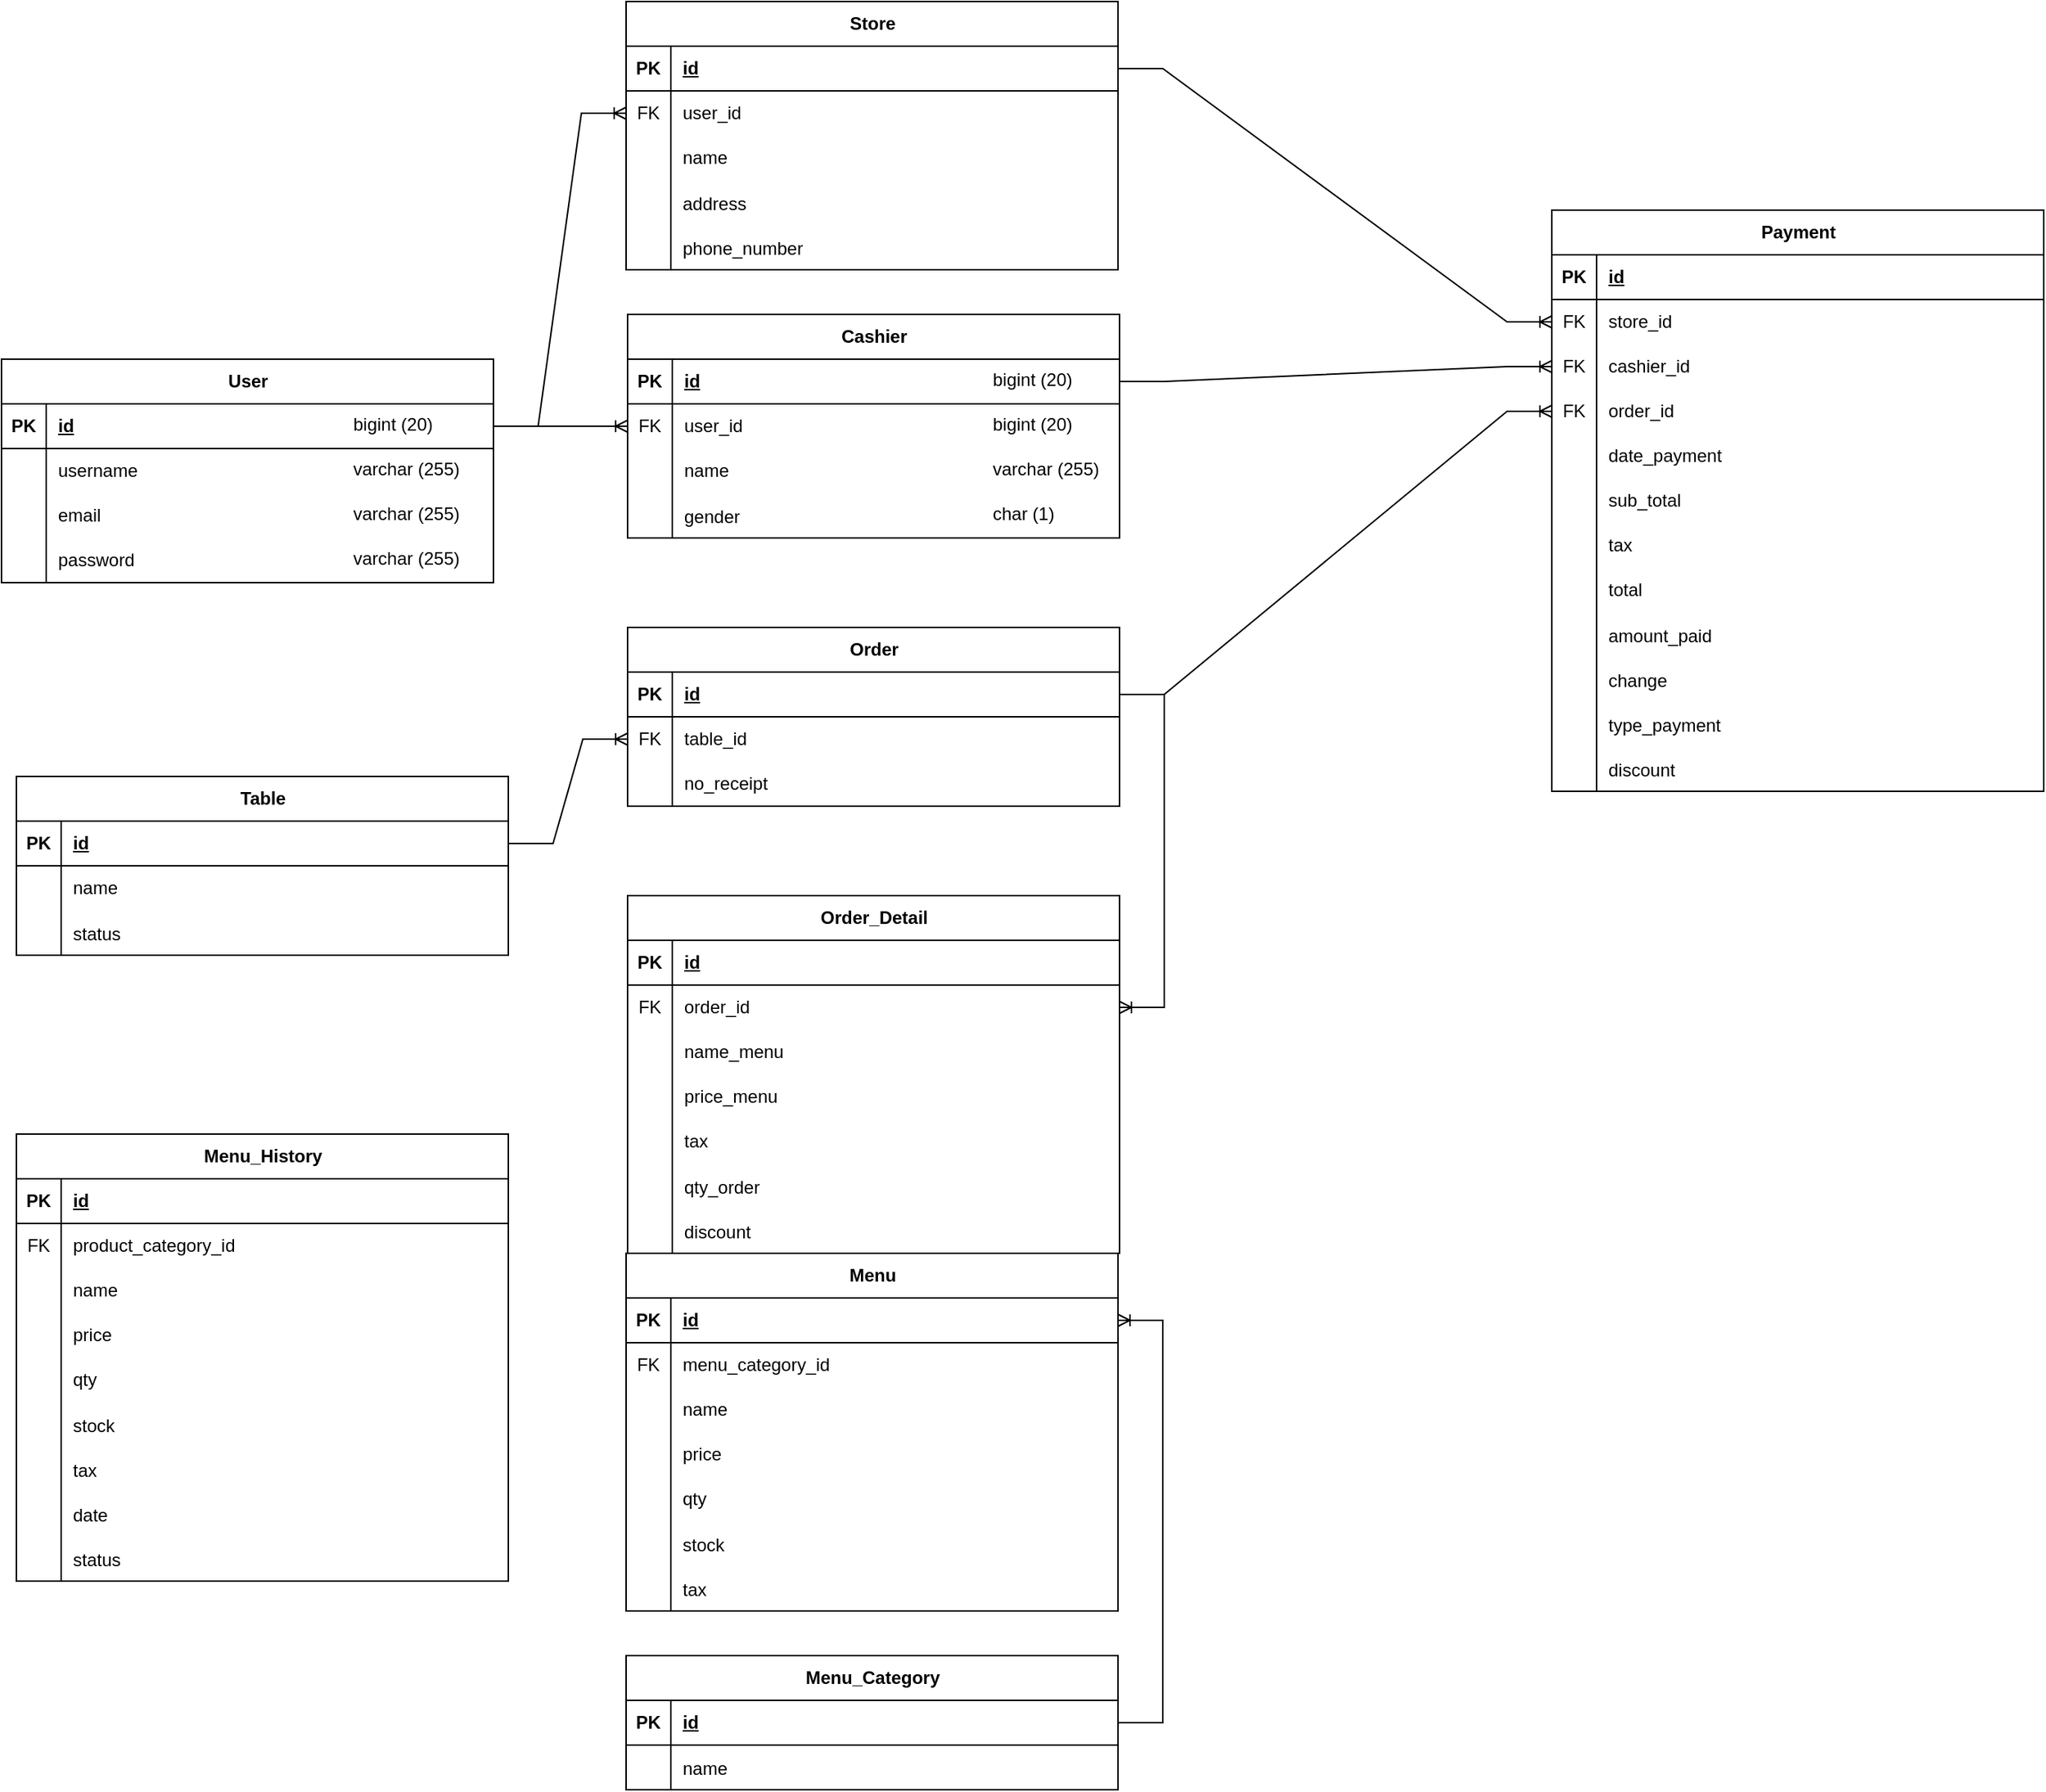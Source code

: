 <mxfile version="22.1.18" type="github">
  <diagram name="Page-1" id="r8KCRfZV6G0lZICGOpQ-">
    <mxGraphModel dx="717" dy="386" grid="1" gridSize="10" guides="1" tooltips="1" connect="1" arrows="1" fold="1" page="1" pageScale="1" pageWidth="850" pageHeight="1100" math="0" shadow="0">
      <root>
        <mxCell id="0" />
        <mxCell id="1" parent="0" />
        <mxCell id="cWZKNoF_c0Vz_mV0jrQ1-1" value="User" style="shape=table;startSize=30;container=1;collapsible=1;childLayout=tableLayout;fixedRows=1;rowLines=0;fontStyle=1;align=center;resizeLast=1;html=1;" parent="1" vertex="1">
          <mxGeometry x="90" y="280" width="330" height="150" as="geometry" />
        </mxCell>
        <mxCell id="cWZKNoF_c0Vz_mV0jrQ1-2" value="" style="shape=tableRow;horizontal=0;startSize=0;swimlaneHead=0;swimlaneBody=0;fillColor=none;collapsible=0;dropTarget=0;points=[[0,0.5],[1,0.5]];portConstraint=eastwest;top=0;left=0;right=0;bottom=1;" parent="cWZKNoF_c0Vz_mV0jrQ1-1" vertex="1">
          <mxGeometry y="30" width="330" height="30" as="geometry" />
        </mxCell>
        <mxCell id="cWZKNoF_c0Vz_mV0jrQ1-3" value="PK" style="shape=partialRectangle;connectable=0;fillColor=none;top=0;left=0;bottom=0;right=0;fontStyle=1;overflow=hidden;whiteSpace=wrap;html=1;" parent="cWZKNoF_c0Vz_mV0jrQ1-2" vertex="1">
          <mxGeometry width="30" height="30" as="geometry">
            <mxRectangle width="30" height="30" as="alternateBounds" />
          </mxGeometry>
        </mxCell>
        <mxCell id="cWZKNoF_c0Vz_mV0jrQ1-4" value="id" style="shape=partialRectangle;connectable=0;fillColor=none;top=0;left=0;bottom=0;right=0;align=left;spacingLeft=6;fontStyle=5;overflow=hidden;whiteSpace=wrap;html=1;" parent="cWZKNoF_c0Vz_mV0jrQ1-2" vertex="1">
          <mxGeometry x="30" width="300" height="30" as="geometry">
            <mxRectangle width="300" height="30" as="alternateBounds" />
          </mxGeometry>
        </mxCell>
        <mxCell id="cWZKNoF_c0Vz_mV0jrQ1-5" value="" style="shape=tableRow;horizontal=0;startSize=0;swimlaneHead=0;swimlaneBody=0;fillColor=none;collapsible=0;dropTarget=0;points=[[0,0.5],[1,0.5]];portConstraint=eastwest;top=0;left=0;right=0;bottom=0;" parent="cWZKNoF_c0Vz_mV0jrQ1-1" vertex="1">
          <mxGeometry y="60" width="330" height="30" as="geometry" />
        </mxCell>
        <mxCell id="cWZKNoF_c0Vz_mV0jrQ1-6" value="" style="shape=partialRectangle;connectable=0;fillColor=none;top=0;left=0;bottom=0;right=0;editable=1;overflow=hidden;whiteSpace=wrap;html=1;" parent="cWZKNoF_c0Vz_mV0jrQ1-5" vertex="1">
          <mxGeometry width="30" height="30" as="geometry">
            <mxRectangle width="30" height="30" as="alternateBounds" />
          </mxGeometry>
        </mxCell>
        <mxCell id="cWZKNoF_c0Vz_mV0jrQ1-7" value="username" style="shape=partialRectangle;connectable=0;fillColor=none;top=0;left=0;bottom=0;right=0;align=left;spacingLeft=6;overflow=hidden;whiteSpace=wrap;html=1;" parent="cWZKNoF_c0Vz_mV0jrQ1-5" vertex="1">
          <mxGeometry x="30" width="300" height="30" as="geometry">
            <mxRectangle width="300" height="30" as="alternateBounds" />
          </mxGeometry>
        </mxCell>
        <mxCell id="cWZKNoF_c0Vz_mV0jrQ1-8" value="" style="shape=tableRow;horizontal=0;startSize=0;swimlaneHead=0;swimlaneBody=0;fillColor=none;collapsible=0;dropTarget=0;points=[[0,0.5],[1,0.5]];portConstraint=eastwest;top=0;left=0;right=0;bottom=0;" parent="cWZKNoF_c0Vz_mV0jrQ1-1" vertex="1">
          <mxGeometry y="90" width="330" height="30" as="geometry" />
        </mxCell>
        <mxCell id="cWZKNoF_c0Vz_mV0jrQ1-9" value="" style="shape=partialRectangle;connectable=0;fillColor=none;top=0;left=0;bottom=0;right=0;editable=1;overflow=hidden;whiteSpace=wrap;html=1;" parent="cWZKNoF_c0Vz_mV0jrQ1-8" vertex="1">
          <mxGeometry width="30" height="30" as="geometry">
            <mxRectangle width="30" height="30" as="alternateBounds" />
          </mxGeometry>
        </mxCell>
        <mxCell id="cWZKNoF_c0Vz_mV0jrQ1-10" value="email" style="shape=partialRectangle;connectable=0;fillColor=none;top=0;left=0;bottom=0;right=0;align=left;spacingLeft=6;overflow=hidden;whiteSpace=wrap;html=1;" parent="cWZKNoF_c0Vz_mV0jrQ1-8" vertex="1">
          <mxGeometry x="30" width="300" height="30" as="geometry">
            <mxRectangle width="300" height="30" as="alternateBounds" />
          </mxGeometry>
        </mxCell>
        <mxCell id="cWZKNoF_c0Vz_mV0jrQ1-11" value="" style="shape=tableRow;horizontal=0;startSize=0;swimlaneHead=0;swimlaneBody=0;fillColor=none;collapsible=0;dropTarget=0;points=[[0,0.5],[1,0.5]];portConstraint=eastwest;top=0;left=0;right=0;bottom=0;" parent="cWZKNoF_c0Vz_mV0jrQ1-1" vertex="1">
          <mxGeometry y="120" width="330" height="30" as="geometry" />
        </mxCell>
        <mxCell id="cWZKNoF_c0Vz_mV0jrQ1-12" value="" style="shape=partialRectangle;connectable=0;fillColor=none;top=0;left=0;bottom=0;right=0;editable=1;overflow=hidden;whiteSpace=wrap;html=1;" parent="cWZKNoF_c0Vz_mV0jrQ1-11" vertex="1">
          <mxGeometry width="30" height="30" as="geometry">
            <mxRectangle width="30" height="30" as="alternateBounds" />
          </mxGeometry>
        </mxCell>
        <mxCell id="cWZKNoF_c0Vz_mV0jrQ1-13" value="password" style="shape=partialRectangle;connectable=0;fillColor=none;top=0;left=0;bottom=0;right=0;align=left;spacingLeft=6;overflow=hidden;whiteSpace=wrap;html=1;" parent="cWZKNoF_c0Vz_mV0jrQ1-11" vertex="1">
          <mxGeometry x="30" width="300" height="30" as="geometry">
            <mxRectangle width="300" height="30" as="alternateBounds" />
          </mxGeometry>
        </mxCell>
        <mxCell id="cWZKNoF_c0Vz_mV0jrQ1-14" value="varchar (255)" style="text;strokeColor=none;fillColor=none;spacingLeft=4;spacingRight=4;overflow=hidden;rotatable=0;points=[[0,0.5],[1,0.5]];portConstraint=eastwest;fontSize=12;whiteSpace=wrap;html=1;" parent="1" vertex="1">
          <mxGeometry x="320" y="340" width="90" height="30" as="geometry" />
        </mxCell>
        <mxCell id="cWZKNoF_c0Vz_mV0jrQ1-15" value="bigint (20)" style="text;strokeColor=none;fillColor=none;spacingLeft=4;spacingRight=4;overflow=hidden;rotatable=0;points=[[0,0.5],[1,0.5]];portConstraint=eastwest;fontSize=12;whiteSpace=wrap;html=1;" parent="1" vertex="1">
          <mxGeometry x="320" y="310" width="90" height="30" as="geometry" />
        </mxCell>
        <mxCell id="cWZKNoF_c0Vz_mV0jrQ1-16" value="varchar (255)" style="text;strokeColor=none;fillColor=none;spacingLeft=4;spacingRight=4;overflow=hidden;rotatable=0;points=[[0,0.5],[1,0.5]];portConstraint=eastwest;fontSize=12;whiteSpace=wrap;html=1;" parent="1" vertex="1">
          <mxGeometry x="320" y="370" width="90" height="30" as="geometry" />
        </mxCell>
        <mxCell id="cWZKNoF_c0Vz_mV0jrQ1-17" value="varchar (255)" style="text;strokeColor=none;fillColor=none;spacingLeft=4;spacingRight=4;overflow=hidden;rotatable=0;points=[[0,0.5],[1,0.5]];portConstraint=eastwest;fontSize=12;whiteSpace=wrap;html=1;" parent="1" vertex="1">
          <mxGeometry x="320" y="400" width="90" height="30" as="geometry" />
        </mxCell>
        <mxCell id="cWZKNoF_c0Vz_mV0jrQ1-18" value="Cashier" style="shape=table;startSize=30;container=1;collapsible=1;childLayout=tableLayout;fixedRows=1;rowLines=0;fontStyle=1;align=center;resizeLast=1;html=1;" parent="1" vertex="1">
          <mxGeometry x="510" y="250" width="330" height="150" as="geometry" />
        </mxCell>
        <mxCell id="cWZKNoF_c0Vz_mV0jrQ1-19" value="" style="shape=tableRow;horizontal=0;startSize=0;swimlaneHead=0;swimlaneBody=0;fillColor=none;collapsible=0;dropTarget=0;points=[[0,0.5],[1,0.5]];portConstraint=eastwest;top=0;left=0;right=0;bottom=1;" parent="cWZKNoF_c0Vz_mV0jrQ1-18" vertex="1">
          <mxGeometry y="30" width="330" height="30" as="geometry" />
        </mxCell>
        <mxCell id="cWZKNoF_c0Vz_mV0jrQ1-20" value="PK" style="shape=partialRectangle;connectable=0;fillColor=none;top=0;left=0;bottom=0;right=0;fontStyle=1;overflow=hidden;whiteSpace=wrap;html=1;" parent="cWZKNoF_c0Vz_mV0jrQ1-19" vertex="1">
          <mxGeometry width="30" height="30" as="geometry">
            <mxRectangle width="30" height="30" as="alternateBounds" />
          </mxGeometry>
        </mxCell>
        <mxCell id="cWZKNoF_c0Vz_mV0jrQ1-21" value="id" style="shape=partialRectangle;connectable=0;fillColor=none;top=0;left=0;bottom=0;right=0;align=left;spacingLeft=6;fontStyle=5;overflow=hidden;whiteSpace=wrap;html=1;" parent="cWZKNoF_c0Vz_mV0jrQ1-19" vertex="1">
          <mxGeometry x="30" width="300" height="30" as="geometry">
            <mxRectangle width="300" height="30" as="alternateBounds" />
          </mxGeometry>
        </mxCell>
        <mxCell id="cWZKNoF_c0Vz_mV0jrQ1-22" value="" style="shape=tableRow;horizontal=0;startSize=0;swimlaneHead=0;swimlaneBody=0;fillColor=none;collapsible=0;dropTarget=0;points=[[0,0.5],[1,0.5]];portConstraint=eastwest;top=0;left=0;right=0;bottom=0;" parent="cWZKNoF_c0Vz_mV0jrQ1-18" vertex="1">
          <mxGeometry y="60" width="330" height="30" as="geometry" />
        </mxCell>
        <mxCell id="cWZKNoF_c0Vz_mV0jrQ1-23" value="FK" style="shape=partialRectangle;connectable=0;fillColor=none;top=0;left=0;bottom=0;right=0;fontStyle=0;overflow=hidden;whiteSpace=wrap;html=1;" parent="cWZKNoF_c0Vz_mV0jrQ1-22" vertex="1">
          <mxGeometry width="30" height="30" as="geometry">
            <mxRectangle width="30" height="30" as="alternateBounds" />
          </mxGeometry>
        </mxCell>
        <mxCell id="cWZKNoF_c0Vz_mV0jrQ1-24" value="user_id" style="shape=partialRectangle;connectable=0;fillColor=none;top=0;left=0;bottom=0;right=0;align=left;spacingLeft=6;fontStyle=0;overflow=hidden;whiteSpace=wrap;html=1;" parent="cWZKNoF_c0Vz_mV0jrQ1-22" vertex="1">
          <mxGeometry x="30" width="300" height="30" as="geometry">
            <mxRectangle width="300" height="30" as="alternateBounds" />
          </mxGeometry>
        </mxCell>
        <mxCell id="cWZKNoF_c0Vz_mV0jrQ1-25" value="" style="shape=tableRow;horizontal=0;startSize=0;swimlaneHead=0;swimlaneBody=0;fillColor=none;collapsible=0;dropTarget=0;points=[[0,0.5],[1,0.5]];portConstraint=eastwest;top=0;left=0;right=0;bottom=0;" parent="cWZKNoF_c0Vz_mV0jrQ1-18" vertex="1">
          <mxGeometry y="90" width="330" height="30" as="geometry" />
        </mxCell>
        <mxCell id="cWZKNoF_c0Vz_mV0jrQ1-26" value="" style="shape=partialRectangle;connectable=0;fillColor=none;top=0;left=0;bottom=0;right=0;editable=1;overflow=hidden;whiteSpace=wrap;html=1;" parent="cWZKNoF_c0Vz_mV0jrQ1-25" vertex="1">
          <mxGeometry width="30" height="30" as="geometry">
            <mxRectangle width="30" height="30" as="alternateBounds" />
          </mxGeometry>
        </mxCell>
        <mxCell id="cWZKNoF_c0Vz_mV0jrQ1-27" value="name" style="shape=partialRectangle;connectable=0;fillColor=none;top=0;left=0;bottom=0;right=0;align=left;spacingLeft=6;overflow=hidden;whiteSpace=wrap;html=1;" parent="cWZKNoF_c0Vz_mV0jrQ1-25" vertex="1">
          <mxGeometry x="30" width="300" height="30" as="geometry">
            <mxRectangle width="300" height="30" as="alternateBounds" />
          </mxGeometry>
        </mxCell>
        <mxCell id="cWZKNoF_c0Vz_mV0jrQ1-28" value="" style="shape=tableRow;horizontal=0;startSize=0;swimlaneHead=0;swimlaneBody=0;fillColor=none;collapsible=0;dropTarget=0;points=[[0,0.5],[1,0.5]];portConstraint=eastwest;top=0;left=0;right=0;bottom=0;" parent="cWZKNoF_c0Vz_mV0jrQ1-18" vertex="1">
          <mxGeometry y="120" width="330" height="30" as="geometry" />
        </mxCell>
        <mxCell id="cWZKNoF_c0Vz_mV0jrQ1-29" value="" style="shape=partialRectangle;connectable=0;fillColor=none;top=0;left=0;bottom=0;right=0;editable=1;overflow=hidden;" parent="cWZKNoF_c0Vz_mV0jrQ1-28" vertex="1">
          <mxGeometry width="30" height="30" as="geometry">
            <mxRectangle width="30" height="30" as="alternateBounds" />
          </mxGeometry>
        </mxCell>
        <mxCell id="cWZKNoF_c0Vz_mV0jrQ1-30" value="gender" style="shape=partialRectangle;connectable=0;fillColor=none;top=0;left=0;bottom=0;right=0;align=left;spacingLeft=6;overflow=hidden;labelBackgroundColor=default;" parent="cWZKNoF_c0Vz_mV0jrQ1-28" vertex="1">
          <mxGeometry x="30" width="300" height="30" as="geometry">
            <mxRectangle width="300" height="30" as="alternateBounds" />
          </mxGeometry>
        </mxCell>
        <mxCell id="cWZKNoF_c0Vz_mV0jrQ1-31" value="bigint (20)" style="text;strokeColor=none;fillColor=none;spacingLeft=4;spacingRight=4;overflow=hidden;rotatable=0;points=[[0,0.5],[1,0.5]];portConstraint=eastwest;fontSize=12;whiteSpace=wrap;html=1;" parent="1" vertex="1">
          <mxGeometry x="749" y="310" width="90" height="30" as="geometry" />
        </mxCell>
        <mxCell id="cWZKNoF_c0Vz_mV0jrQ1-32" value="bigint (20)" style="text;strokeColor=none;fillColor=none;spacingLeft=4;spacingRight=4;overflow=hidden;rotatable=0;points=[[0,0.5],[1,0.5]];portConstraint=eastwest;fontSize=12;whiteSpace=wrap;html=1;" parent="1" vertex="1">
          <mxGeometry x="749" y="280" width="90" height="30" as="geometry" />
        </mxCell>
        <mxCell id="cWZKNoF_c0Vz_mV0jrQ1-33" value="varchar (255)" style="text;strokeColor=none;fillColor=none;spacingLeft=4;spacingRight=4;overflow=hidden;rotatable=0;points=[[0,0.5],[1,0.5]];portConstraint=eastwest;fontSize=12;whiteSpace=wrap;html=1;" parent="1" vertex="1">
          <mxGeometry x="749" y="340" width="90" height="30" as="geometry" />
        </mxCell>
        <mxCell id="cWZKNoF_c0Vz_mV0jrQ1-34" value="char (1)" style="text;strokeColor=none;fillColor=none;spacingLeft=4;spacingRight=4;overflow=hidden;rotatable=0;points=[[0,0.5],[1,0.5]];portConstraint=eastwest;fontSize=12;whiteSpace=wrap;html=1;" parent="1" vertex="1">
          <mxGeometry x="749" y="370" width="90" height="30" as="geometry" />
        </mxCell>
        <mxCell id="cWZKNoF_c0Vz_mV0jrQ1-35" value="Order" style="shape=table;startSize=30;container=1;collapsible=1;childLayout=tableLayout;fixedRows=1;rowLines=0;fontStyle=1;align=center;resizeLast=1;html=1;" parent="1" vertex="1">
          <mxGeometry x="510" y="460" width="330" height="120" as="geometry" />
        </mxCell>
        <mxCell id="cWZKNoF_c0Vz_mV0jrQ1-36" value="" style="shape=tableRow;horizontal=0;startSize=0;swimlaneHead=0;swimlaneBody=0;fillColor=none;collapsible=0;dropTarget=0;points=[[0,0.5],[1,0.5]];portConstraint=eastwest;top=0;left=0;right=0;bottom=1;" parent="cWZKNoF_c0Vz_mV0jrQ1-35" vertex="1">
          <mxGeometry y="30" width="330" height="30" as="geometry" />
        </mxCell>
        <mxCell id="cWZKNoF_c0Vz_mV0jrQ1-37" value="PK" style="shape=partialRectangle;connectable=0;fillColor=none;top=0;left=0;bottom=0;right=0;fontStyle=1;overflow=hidden;whiteSpace=wrap;html=1;" parent="cWZKNoF_c0Vz_mV0jrQ1-36" vertex="1">
          <mxGeometry width="30" height="30" as="geometry">
            <mxRectangle width="30" height="30" as="alternateBounds" />
          </mxGeometry>
        </mxCell>
        <mxCell id="cWZKNoF_c0Vz_mV0jrQ1-38" value="id" style="shape=partialRectangle;connectable=0;fillColor=none;top=0;left=0;bottom=0;right=0;align=left;spacingLeft=6;fontStyle=5;overflow=hidden;whiteSpace=wrap;html=1;" parent="cWZKNoF_c0Vz_mV0jrQ1-36" vertex="1">
          <mxGeometry x="30" width="300" height="30" as="geometry">
            <mxRectangle width="300" height="30" as="alternateBounds" />
          </mxGeometry>
        </mxCell>
        <mxCell id="cWZKNoF_c0Vz_mV0jrQ1-42" value="" style="shape=tableRow;horizontal=0;startSize=0;swimlaneHead=0;swimlaneBody=0;fillColor=none;collapsible=0;dropTarget=0;points=[[0,0.5],[1,0.5]];portConstraint=eastwest;top=0;left=0;right=0;bottom=0;" parent="cWZKNoF_c0Vz_mV0jrQ1-35" vertex="1">
          <mxGeometry y="60" width="330" height="30" as="geometry" />
        </mxCell>
        <mxCell id="cWZKNoF_c0Vz_mV0jrQ1-43" value="FK" style="shape=partialRectangle;connectable=0;fillColor=none;top=0;left=0;bottom=0;right=0;fontStyle=0;overflow=hidden;whiteSpace=wrap;html=1;" parent="cWZKNoF_c0Vz_mV0jrQ1-42" vertex="1">
          <mxGeometry width="30" height="30" as="geometry">
            <mxRectangle width="30" height="30" as="alternateBounds" />
          </mxGeometry>
        </mxCell>
        <mxCell id="cWZKNoF_c0Vz_mV0jrQ1-44" value="table_id" style="shape=partialRectangle;connectable=0;fillColor=none;top=0;left=0;bottom=0;right=0;align=left;spacingLeft=6;fontStyle=0;overflow=hidden;whiteSpace=wrap;html=1;" parent="cWZKNoF_c0Vz_mV0jrQ1-42" vertex="1">
          <mxGeometry x="30" width="300" height="30" as="geometry">
            <mxRectangle width="300" height="30" as="alternateBounds" />
          </mxGeometry>
        </mxCell>
        <mxCell id="cWZKNoF_c0Vz_mV0jrQ1-45" value="" style="shape=tableRow;horizontal=0;startSize=0;swimlaneHead=0;swimlaneBody=0;fillColor=none;collapsible=0;dropTarget=0;points=[[0,0.5],[1,0.5]];portConstraint=eastwest;top=0;left=0;right=0;bottom=0;" parent="cWZKNoF_c0Vz_mV0jrQ1-35" vertex="1">
          <mxGeometry y="90" width="330" height="30" as="geometry" />
        </mxCell>
        <mxCell id="cWZKNoF_c0Vz_mV0jrQ1-46" value="" style="shape=partialRectangle;connectable=0;fillColor=none;top=0;left=0;bottom=0;right=0;fontStyle=0;overflow=hidden;whiteSpace=wrap;html=1;" parent="cWZKNoF_c0Vz_mV0jrQ1-45" vertex="1">
          <mxGeometry width="30" height="30" as="geometry">
            <mxRectangle width="30" height="30" as="alternateBounds" />
          </mxGeometry>
        </mxCell>
        <mxCell id="cWZKNoF_c0Vz_mV0jrQ1-47" value="no_receipt" style="shape=partialRectangle;connectable=0;fillColor=none;top=0;left=0;bottom=0;right=0;align=left;spacingLeft=6;fontStyle=0;overflow=hidden;whiteSpace=wrap;html=1;" parent="cWZKNoF_c0Vz_mV0jrQ1-45" vertex="1">
          <mxGeometry x="30" width="300" height="30" as="geometry">
            <mxRectangle width="300" height="30" as="alternateBounds" />
          </mxGeometry>
        </mxCell>
        <mxCell id="cWZKNoF_c0Vz_mV0jrQ1-48" value="Order_Detail" style="shape=table;startSize=30;container=1;collapsible=1;childLayout=tableLayout;fixedRows=1;rowLines=0;fontStyle=1;align=center;resizeLast=1;html=1;" parent="1" vertex="1">
          <mxGeometry x="510" y="640" width="330" height="240" as="geometry" />
        </mxCell>
        <mxCell id="cWZKNoF_c0Vz_mV0jrQ1-49" value="" style="shape=tableRow;horizontal=0;startSize=0;swimlaneHead=0;swimlaneBody=0;fillColor=none;collapsible=0;dropTarget=0;points=[[0,0.5],[1,0.5]];portConstraint=eastwest;top=0;left=0;right=0;bottom=1;" parent="cWZKNoF_c0Vz_mV0jrQ1-48" vertex="1">
          <mxGeometry y="30" width="330" height="30" as="geometry" />
        </mxCell>
        <mxCell id="cWZKNoF_c0Vz_mV0jrQ1-50" value="PK" style="shape=partialRectangle;connectable=0;fillColor=none;top=0;left=0;bottom=0;right=0;fontStyle=1;overflow=hidden;whiteSpace=wrap;html=1;" parent="cWZKNoF_c0Vz_mV0jrQ1-49" vertex="1">
          <mxGeometry width="30" height="30" as="geometry">
            <mxRectangle width="30" height="30" as="alternateBounds" />
          </mxGeometry>
        </mxCell>
        <mxCell id="cWZKNoF_c0Vz_mV0jrQ1-51" value="id" style="shape=partialRectangle;connectable=0;fillColor=none;top=0;left=0;bottom=0;right=0;align=left;spacingLeft=6;fontStyle=5;overflow=hidden;whiteSpace=wrap;html=1;" parent="cWZKNoF_c0Vz_mV0jrQ1-49" vertex="1">
          <mxGeometry x="30" width="300" height="30" as="geometry">
            <mxRectangle width="300" height="30" as="alternateBounds" />
          </mxGeometry>
        </mxCell>
        <mxCell id="SPZfmIpjocotUzXvuxql-10" value="" style="shape=tableRow;horizontal=0;startSize=0;swimlaneHead=0;swimlaneBody=0;fillColor=none;collapsible=0;dropTarget=0;points=[[0,0.5],[1,0.5]];portConstraint=eastwest;top=0;left=0;right=0;bottom=0;" vertex="1" parent="cWZKNoF_c0Vz_mV0jrQ1-48">
          <mxGeometry y="60" width="330" height="30" as="geometry" />
        </mxCell>
        <mxCell id="SPZfmIpjocotUzXvuxql-11" value="FK" style="shape=partialRectangle;connectable=0;fillColor=none;top=0;left=0;bottom=0;right=0;fontStyle=0;overflow=hidden;whiteSpace=wrap;html=1;" vertex="1" parent="SPZfmIpjocotUzXvuxql-10">
          <mxGeometry width="30" height="30" as="geometry">
            <mxRectangle width="30" height="30" as="alternateBounds" />
          </mxGeometry>
        </mxCell>
        <mxCell id="SPZfmIpjocotUzXvuxql-12" value="order_id" style="shape=partialRectangle;connectable=0;fillColor=none;top=0;left=0;bottom=0;right=0;align=left;spacingLeft=6;fontStyle=0;overflow=hidden;whiteSpace=wrap;html=1;" vertex="1" parent="SPZfmIpjocotUzXvuxql-10">
          <mxGeometry x="30" width="300" height="30" as="geometry">
            <mxRectangle width="300" height="30" as="alternateBounds" />
          </mxGeometry>
        </mxCell>
        <mxCell id="cWZKNoF_c0Vz_mV0jrQ1-52" value="" style="shape=tableRow;horizontal=0;startSize=0;swimlaneHead=0;swimlaneBody=0;fillColor=none;collapsible=0;dropTarget=0;points=[[0,0.5],[1,0.5]];portConstraint=eastwest;top=0;left=0;right=0;bottom=0;" parent="cWZKNoF_c0Vz_mV0jrQ1-48" vertex="1">
          <mxGeometry y="90" width="330" height="30" as="geometry" />
        </mxCell>
        <mxCell id="cWZKNoF_c0Vz_mV0jrQ1-53" value="" style="shape=partialRectangle;connectable=0;fillColor=none;top=0;left=0;bottom=0;right=0;fontStyle=0;overflow=hidden;whiteSpace=wrap;html=1;" parent="cWZKNoF_c0Vz_mV0jrQ1-52" vertex="1">
          <mxGeometry width="30" height="30" as="geometry">
            <mxRectangle width="30" height="30" as="alternateBounds" />
          </mxGeometry>
        </mxCell>
        <mxCell id="cWZKNoF_c0Vz_mV0jrQ1-54" value="name_menu" style="shape=partialRectangle;connectable=0;fillColor=none;top=0;left=0;bottom=0;right=0;align=left;spacingLeft=6;fontStyle=0;overflow=hidden;whiteSpace=wrap;html=1;" parent="cWZKNoF_c0Vz_mV0jrQ1-52" vertex="1">
          <mxGeometry x="30" width="300" height="30" as="geometry">
            <mxRectangle width="300" height="30" as="alternateBounds" />
          </mxGeometry>
        </mxCell>
        <mxCell id="cWZKNoF_c0Vz_mV0jrQ1-55" value="" style="shape=tableRow;horizontal=0;startSize=0;swimlaneHead=0;swimlaneBody=0;fillColor=none;collapsible=0;dropTarget=0;points=[[0,0.5],[1,0.5]];portConstraint=eastwest;top=0;left=0;right=0;bottom=0;" parent="cWZKNoF_c0Vz_mV0jrQ1-48" vertex="1">
          <mxGeometry y="120" width="330" height="30" as="geometry" />
        </mxCell>
        <mxCell id="cWZKNoF_c0Vz_mV0jrQ1-56" value="" style="shape=partialRectangle;connectable=0;fillColor=none;top=0;left=0;bottom=0;right=0;fontStyle=0;overflow=hidden;whiteSpace=wrap;html=1;" parent="cWZKNoF_c0Vz_mV0jrQ1-55" vertex="1">
          <mxGeometry width="30" height="30" as="geometry">
            <mxRectangle width="30" height="30" as="alternateBounds" />
          </mxGeometry>
        </mxCell>
        <mxCell id="cWZKNoF_c0Vz_mV0jrQ1-57" value="price_menu" style="shape=partialRectangle;connectable=0;fillColor=none;top=0;left=0;bottom=0;right=0;align=left;spacingLeft=6;fontStyle=0;overflow=hidden;whiteSpace=wrap;html=1;" parent="cWZKNoF_c0Vz_mV0jrQ1-55" vertex="1">
          <mxGeometry x="30" width="300" height="30" as="geometry">
            <mxRectangle width="300" height="30" as="alternateBounds" />
          </mxGeometry>
        </mxCell>
        <mxCell id="cWZKNoF_c0Vz_mV0jrQ1-58" value="" style="shape=tableRow;horizontal=0;startSize=0;swimlaneHead=0;swimlaneBody=0;fillColor=none;collapsible=0;dropTarget=0;points=[[0,0.5],[1,0.5]];portConstraint=eastwest;top=0;left=0;right=0;bottom=0;" parent="cWZKNoF_c0Vz_mV0jrQ1-48" vertex="1">
          <mxGeometry y="150" width="330" height="30" as="geometry" />
        </mxCell>
        <mxCell id="cWZKNoF_c0Vz_mV0jrQ1-59" value="" style="shape=partialRectangle;connectable=0;fillColor=none;top=0;left=0;bottom=0;right=0;fontStyle=0;overflow=hidden;whiteSpace=wrap;html=1;" parent="cWZKNoF_c0Vz_mV0jrQ1-58" vertex="1">
          <mxGeometry width="30" height="30" as="geometry">
            <mxRectangle width="30" height="30" as="alternateBounds" />
          </mxGeometry>
        </mxCell>
        <mxCell id="cWZKNoF_c0Vz_mV0jrQ1-60" value="tax" style="shape=partialRectangle;connectable=0;fillColor=none;top=0;left=0;bottom=0;right=0;align=left;spacingLeft=6;fontStyle=0;overflow=hidden;whiteSpace=wrap;html=1;" parent="cWZKNoF_c0Vz_mV0jrQ1-58" vertex="1">
          <mxGeometry x="30" width="300" height="30" as="geometry">
            <mxRectangle width="300" height="30" as="alternateBounds" />
          </mxGeometry>
        </mxCell>
        <mxCell id="cWZKNoF_c0Vz_mV0jrQ1-61" value="" style="shape=tableRow;horizontal=0;startSize=0;swimlaneHead=0;swimlaneBody=0;fillColor=none;collapsible=0;dropTarget=0;points=[[0,0.5],[1,0.5]];portConstraint=eastwest;top=0;left=0;right=0;bottom=0;" parent="cWZKNoF_c0Vz_mV0jrQ1-48" vertex="1">
          <mxGeometry y="180" width="330" height="30" as="geometry" />
        </mxCell>
        <mxCell id="cWZKNoF_c0Vz_mV0jrQ1-62" value="" style="shape=partialRectangle;connectable=0;fillColor=none;top=0;left=0;bottom=0;right=0;editable=1;overflow=hidden;" parent="cWZKNoF_c0Vz_mV0jrQ1-61" vertex="1">
          <mxGeometry width="30" height="30" as="geometry">
            <mxRectangle width="30" height="30" as="alternateBounds" />
          </mxGeometry>
        </mxCell>
        <mxCell id="cWZKNoF_c0Vz_mV0jrQ1-63" value="qty_order" style="shape=partialRectangle;connectable=0;fillColor=none;top=0;left=0;bottom=0;right=0;align=left;spacingLeft=6;overflow=hidden;" parent="cWZKNoF_c0Vz_mV0jrQ1-61" vertex="1">
          <mxGeometry x="30" width="300" height="30" as="geometry">
            <mxRectangle width="300" height="30" as="alternateBounds" />
          </mxGeometry>
        </mxCell>
        <mxCell id="cWZKNoF_c0Vz_mV0jrQ1-64" value="" style="shape=tableRow;horizontal=0;startSize=0;swimlaneHead=0;swimlaneBody=0;fillColor=none;collapsible=0;dropTarget=0;points=[[0,0.5],[1,0.5]];portConstraint=eastwest;top=0;left=0;right=0;bottom=0;" parent="cWZKNoF_c0Vz_mV0jrQ1-48" vertex="1">
          <mxGeometry y="210" width="330" height="30" as="geometry" />
        </mxCell>
        <mxCell id="cWZKNoF_c0Vz_mV0jrQ1-65" value="" style="shape=partialRectangle;connectable=0;fillColor=none;top=0;left=0;bottom=0;right=0;editable=1;overflow=hidden;" parent="cWZKNoF_c0Vz_mV0jrQ1-64" vertex="1">
          <mxGeometry width="30" height="30" as="geometry">
            <mxRectangle width="30" height="30" as="alternateBounds" />
          </mxGeometry>
        </mxCell>
        <mxCell id="cWZKNoF_c0Vz_mV0jrQ1-66" value="discount" style="shape=partialRectangle;connectable=0;fillColor=none;top=0;left=0;bottom=0;right=0;align=left;spacingLeft=6;overflow=hidden;" parent="cWZKNoF_c0Vz_mV0jrQ1-64" vertex="1">
          <mxGeometry x="30" width="300" height="30" as="geometry">
            <mxRectangle width="300" height="30" as="alternateBounds" />
          </mxGeometry>
        </mxCell>
        <mxCell id="cWZKNoF_c0Vz_mV0jrQ1-67" value="Menu" style="shape=table;startSize=30;container=1;collapsible=1;childLayout=tableLayout;fixedRows=1;rowLines=0;fontStyle=1;align=center;resizeLast=1;html=1;" parent="1" vertex="1">
          <mxGeometry x="509" y="880" width="330" height="240" as="geometry" />
        </mxCell>
        <mxCell id="cWZKNoF_c0Vz_mV0jrQ1-68" value="" style="shape=tableRow;horizontal=0;startSize=0;swimlaneHead=0;swimlaneBody=0;fillColor=none;collapsible=0;dropTarget=0;points=[[0,0.5],[1,0.5]];portConstraint=eastwest;top=0;left=0;right=0;bottom=1;" parent="cWZKNoF_c0Vz_mV0jrQ1-67" vertex="1">
          <mxGeometry y="30" width="330" height="30" as="geometry" />
        </mxCell>
        <mxCell id="cWZKNoF_c0Vz_mV0jrQ1-69" value="PK" style="shape=partialRectangle;connectable=0;fillColor=none;top=0;left=0;bottom=0;right=0;fontStyle=1;overflow=hidden;whiteSpace=wrap;html=1;" parent="cWZKNoF_c0Vz_mV0jrQ1-68" vertex="1">
          <mxGeometry width="30" height="30" as="geometry">
            <mxRectangle width="30" height="30" as="alternateBounds" />
          </mxGeometry>
        </mxCell>
        <mxCell id="cWZKNoF_c0Vz_mV0jrQ1-70" value="id" style="shape=partialRectangle;connectable=0;fillColor=none;top=0;left=0;bottom=0;right=0;align=left;spacingLeft=6;fontStyle=5;overflow=hidden;whiteSpace=wrap;html=1;" parent="cWZKNoF_c0Vz_mV0jrQ1-68" vertex="1">
          <mxGeometry x="30" width="300" height="30" as="geometry">
            <mxRectangle width="300" height="30" as="alternateBounds" />
          </mxGeometry>
        </mxCell>
        <mxCell id="cWZKNoF_c0Vz_mV0jrQ1-71" value="" style="shape=tableRow;horizontal=0;startSize=0;swimlaneHead=0;swimlaneBody=0;fillColor=none;collapsible=0;dropTarget=0;points=[[0,0.5],[1,0.5]];portConstraint=eastwest;top=0;left=0;right=0;bottom=0;" parent="cWZKNoF_c0Vz_mV0jrQ1-67" vertex="1">
          <mxGeometry y="60" width="330" height="30" as="geometry" />
        </mxCell>
        <mxCell id="cWZKNoF_c0Vz_mV0jrQ1-72" value="FK" style="shape=partialRectangle;connectable=0;fillColor=none;top=0;left=0;bottom=0;right=0;fontStyle=0;overflow=hidden;whiteSpace=wrap;html=1;" parent="cWZKNoF_c0Vz_mV0jrQ1-71" vertex="1">
          <mxGeometry width="30" height="30" as="geometry">
            <mxRectangle width="30" height="30" as="alternateBounds" />
          </mxGeometry>
        </mxCell>
        <mxCell id="cWZKNoF_c0Vz_mV0jrQ1-73" value="menu_category_id" style="shape=partialRectangle;connectable=0;fillColor=none;top=0;left=0;bottom=0;right=0;align=left;spacingLeft=6;fontStyle=0;overflow=hidden;whiteSpace=wrap;html=1;" parent="cWZKNoF_c0Vz_mV0jrQ1-71" vertex="1">
          <mxGeometry x="30" width="300" height="30" as="geometry">
            <mxRectangle width="300" height="30" as="alternateBounds" />
          </mxGeometry>
        </mxCell>
        <mxCell id="cWZKNoF_c0Vz_mV0jrQ1-74" value="" style="shape=tableRow;horizontal=0;startSize=0;swimlaneHead=0;swimlaneBody=0;fillColor=none;collapsible=0;dropTarget=0;points=[[0,0.5],[1,0.5]];portConstraint=eastwest;top=0;left=0;right=0;bottom=0;" parent="cWZKNoF_c0Vz_mV0jrQ1-67" vertex="1">
          <mxGeometry y="90" width="330" height="30" as="geometry" />
        </mxCell>
        <mxCell id="cWZKNoF_c0Vz_mV0jrQ1-75" value="" style="shape=partialRectangle;connectable=0;fillColor=none;top=0;left=0;bottom=0;right=0;editable=1;overflow=hidden;whiteSpace=wrap;html=1;" parent="cWZKNoF_c0Vz_mV0jrQ1-74" vertex="1">
          <mxGeometry width="30" height="30" as="geometry">
            <mxRectangle width="30" height="30" as="alternateBounds" />
          </mxGeometry>
        </mxCell>
        <mxCell id="cWZKNoF_c0Vz_mV0jrQ1-76" value="name" style="shape=partialRectangle;connectable=0;fillColor=none;top=0;left=0;bottom=0;right=0;align=left;spacingLeft=6;overflow=hidden;whiteSpace=wrap;html=1;" parent="cWZKNoF_c0Vz_mV0jrQ1-74" vertex="1">
          <mxGeometry x="30" width="300" height="30" as="geometry">
            <mxRectangle width="300" height="30" as="alternateBounds" />
          </mxGeometry>
        </mxCell>
        <mxCell id="cWZKNoF_c0Vz_mV0jrQ1-77" value="" style="shape=tableRow;horizontal=0;startSize=0;swimlaneHead=0;swimlaneBody=0;fillColor=none;collapsible=0;dropTarget=0;points=[[0,0.5],[1,0.5]];portConstraint=eastwest;top=0;left=0;right=0;bottom=0;" parent="cWZKNoF_c0Vz_mV0jrQ1-67" vertex="1">
          <mxGeometry y="120" width="330" height="30" as="geometry" />
        </mxCell>
        <mxCell id="cWZKNoF_c0Vz_mV0jrQ1-78" value="" style="shape=partialRectangle;connectable=0;fillColor=none;top=0;left=0;bottom=0;right=0;editable=1;overflow=hidden;whiteSpace=wrap;html=1;" parent="cWZKNoF_c0Vz_mV0jrQ1-77" vertex="1">
          <mxGeometry width="30" height="30" as="geometry">
            <mxRectangle width="30" height="30" as="alternateBounds" />
          </mxGeometry>
        </mxCell>
        <mxCell id="cWZKNoF_c0Vz_mV0jrQ1-79" value="price" style="shape=partialRectangle;connectable=0;fillColor=none;top=0;left=0;bottom=0;right=0;align=left;spacingLeft=6;overflow=hidden;whiteSpace=wrap;html=1;" parent="cWZKNoF_c0Vz_mV0jrQ1-77" vertex="1">
          <mxGeometry x="30" width="300" height="30" as="geometry">
            <mxRectangle width="300" height="30" as="alternateBounds" />
          </mxGeometry>
        </mxCell>
        <mxCell id="cWZKNoF_c0Vz_mV0jrQ1-80" value="" style="shape=tableRow;horizontal=0;startSize=0;swimlaneHead=0;swimlaneBody=0;fillColor=none;collapsible=0;dropTarget=0;points=[[0,0.5],[1,0.5]];portConstraint=eastwest;top=0;left=0;right=0;bottom=0;" parent="cWZKNoF_c0Vz_mV0jrQ1-67" vertex="1">
          <mxGeometry y="150" width="330" height="30" as="geometry" />
        </mxCell>
        <mxCell id="cWZKNoF_c0Vz_mV0jrQ1-81" value="" style="shape=partialRectangle;connectable=0;fillColor=none;top=0;left=0;bottom=0;right=0;editable=1;overflow=hidden;whiteSpace=wrap;html=1;" parent="cWZKNoF_c0Vz_mV0jrQ1-80" vertex="1">
          <mxGeometry width="30" height="30" as="geometry">
            <mxRectangle width="30" height="30" as="alternateBounds" />
          </mxGeometry>
        </mxCell>
        <mxCell id="cWZKNoF_c0Vz_mV0jrQ1-82" value="qty" style="shape=partialRectangle;connectable=0;fillColor=none;top=0;left=0;bottom=0;right=0;align=left;spacingLeft=6;overflow=hidden;whiteSpace=wrap;html=1;" parent="cWZKNoF_c0Vz_mV0jrQ1-80" vertex="1">
          <mxGeometry x="30" width="300" height="30" as="geometry">
            <mxRectangle width="300" height="30" as="alternateBounds" />
          </mxGeometry>
        </mxCell>
        <mxCell id="cWZKNoF_c0Vz_mV0jrQ1-83" value="" style="shape=tableRow;horizontal=0;startSize=0;swimlaneHead=0;swimlaneBody=0;fillColor=none;collapsible=0;dropTarget=0;points=[[0,0.5],[1,0.5]];portConstraint=eastwest;top=0;left=0;right=0;bottom=0;" parent="cWZKNoF_c0Vz_mV0jrQ1-67" vertex="1">
          <mxGeometry y="180" width="330" height="30" as="geometry" />
        </mxCell>
        <mxCell id="cWZKNoF_c0Vz_mV0jrQ1-84" value="" style="shape=partialRectangle;connectable=0;fillColor=none;top=0;left=0;bottom=0;right=0;editable=1;overflow=hidden;" parent="cWZKNoF_c0Vz_mV0jrQ1-83" vertex="1">
          <mxGeometry width="30" height="30" as="geometry">
            <mxRectangle width="30" height="30" as="alternateBounds" />
          </mxGeometry>
        </mxCell>
        <mxCell id="cWZKNoF_c0Vz_mV0jrQ1-85" value="stock" style="shape=partialRectangle;connectable=0;fillColor=none;top=0;left=0;bottom=0;right=0;align=left;spacingLeft=6;overflow=hidden;" parent="cWZKNoF_c0Vz_mV0jrQ1-83" vertex="1">
          <mxGeometry x="30" width="300" height="30" as="geometry">
            <mxRectangle width="300" height="30" as="alternateBounds" />
          </mxGeometry>
        </mxCell>
        <mxCell id="cWZKNoF_c0Vz_mV0jrQ1-86" value="" style="shape=tableRow;horizontal=0;startSize=0;swimlaneHead=0;swimlaneBody=0;fillColor=none;collapsible=0;dropTarget=0;points=[[0,0.5],[1,0.5]];portConstraint=eastwest;top=0;left=0;right=0;bottom=0;" parent="cWZKNoF_c0Vz_mV0jrQ1-67" vertex="1">
          <mxGeometry y="210" width="330" height="30" as="geometry" />
        </mxCell>
        <mxCell id="cWZKNoF_c0Vz_mV0jrQ1-87" value="" style="shape=partialRectangle;connectable=0;fillColor=none;top=0;left=0;bottom=0;right=0;editable=1;overflow=hidden;" parent="cWZKNoF_c0Vz_mV0jrQ1-86" vertex="1">
          <mxGeometry width="30" height="30" as="geometry">
            <mxRectangle width="30" height="30" as="alternateBounds" />
          </mxGeometry>
        </mxCell>
        <mxCell id="cWZKNoF_c0Vz_mV0jrQ1-88" value="tax" style="shape=partialRectangle;connectable=0;fillColor=none;top=0;left=0;bottom=0;right=0;align=left;spacingLeft=6;overflow=hidden;labelBackgroundColor=default;" parent="cWZKNoF_c0Vz_mV0jrQ1-86" vertex="1">
          <mxGeometry x="30" width="300" height="30" as="geometry">
            <mxRectangle width="300" height="30" as="alternateBounds" />
          </mxGeometry>
        </mxCell>
        <mxCell id="cWZKNoF_c0Vz_mV0jrQ1-89" value="Menu_Category" style="shape=table;startSize=30;container=1;collapsible=1;childLayout=tableLayout;fixedRows=1;rowLines=0;fontStyle=1;align=center;resizeLast=1;html=1;" parent="1" vertex="1">
          <mxGeometry x="509" y="1150" width="330" height="90" as="geometry" />
        </mxCell>
        <mxCell id="cWZKNoF_c0Vz_mV0jrQ1-90" value="" style="shape=tableRow;horizontal=0;startSize=0;swimlaneHead=0;swimlaneBody=0;fillColor=none;collapsible=0;dropTarget=0;points=[[0,0.5],[1,0.5]];portConstraint=eastwest;top=0;left=0;right=0;bottom=1;" parent="cWZKNoF_c0Vz_mV0jrQ1-89" vertex="1">
          <mxGeometry y="30" width="330" height="30" as="geometry" />
        </mxCell>
        <mxCell id="cWZKNoF_c0Vz_mV0jrQ1-91" value="PK" style="shape=partialRectangle;connectable=0;fillColor=none;top=0;left=0;bottom=0;right=0;fontStyle=1;overflow=hidden;whiteSpace=wrap;html=1;" parent="cWZKNoF_c0Vz_mV0jrQ1-90" vertex="1">
          <mxGeometry width="30" height="30" as="geometry">
            <mxRectangle width="30" height="30" as="alternateBounds" />
          </mxGeometry>
        </mxCell>
        <mxCell id="cWZKNoF_c0Vz_mV0jrQ1-92" value="id" style="shape=partialRectangle;connectable=0;fillColor=none;top=0;left=0;bottom=0;right=0;align=left;spacingLeft=6;fontStyle=5;overflow=hidden;whiteSpace=wrap;html=1;" parent="cWZKNoF_c0Vz_mV0jrQ1-90" vertex="1">
          <mxGeometry x="30" width="300" height="30" as="geometry">
            <mxRectangle width="300" height="30" as="alternateBounds" />
          </mxGeometry>
        </mxCell>
        <mxCell id="cWZKNoF_c0Vz_mV0jrQ1-93" value="" style="shape=tableRow;horizontal=0;startSize=0;swimlaneHead=0;swimlaneBody=0;fillColor=none;collapsible=0;dropTarget=0;points=[[0,0.5],[1,0.5]];portConstraint=eastwest;top=0;left=0;right=0;bottom=0;" parent="cWZKNoF_c0Vz_mV0jrQ1-89" vertex="1">
          <mxGeometry y="60" width="330" height="30" as="geometry" />
        </mxCell>
        <mxCell id="cWZKNoF_c0Vz_mV0jrQ1-94" value="" style="shape=partialRectangle;connectable=0;fillColor=none;top=0;left=0;bottom=0;right=0;editable=1;overflow=hidden;" parent="cWZKNoF_c0Vz_mV0jrQ1-93" vertex="1">
          <mxGeometry width="30" height="30" as="geometry">
            <mxRectangle width="30" height="30" as="alternateBounds" />
          </mxGeometry>
        </mxCell>
        <mxCell id="cWZKNoF_c0Vz_mV0jrQ1-95" value="name" style="shape=partialRectangle;connectable=0;fillColor=none;top=0;left=0;bottom=0;right=0;align=left;spacingLeft=6;overflow=hidden;" parent="cWZKNoF_c0Vz_mV0jrQ1-93" vertex="1">
          <mxGeometry x="30" width="300" height="30" as="geometry">
            <mxRectangle width="300" height="30" as="alternateBounds" />
          </mxGeometry>
        </mxCell>
        <mxCell id="cWZKNoF_c0Vz_mV0jrQ1-96" value="Store" style="shape=table;startSize=30;container=1;collapsible=1;childLayout=tableLayout;fixedRows=1;rowLines=0;fontStyle=1;align=center;resizeLast=1;html=1;" parent="1" vertex="1">
          <mxGeometry x="509" y="40" width="330" height="180" as="geometry" />
        </mxCell>
        <mxCell id="cWZKNoF_c0Vz_mV0jrQ1-97" value="" style="shape=tableRow;horizontal=0;startSize=0;swimlaneHead=0;swimlaneBody=0;fillColor=none;collapsible=0;dropTarget=0;points=[[0,0.5],[1,0.5]];portConstraint=eastwest;top=0;left=0;right=0;bottom=1;" parent="cWZKNoF_c0Vz_mV0jrQ1-96" vertex="1">
          <mxGeometry y="30" width="330" height="30" as="geometry" />
        </mxCell>
        <mxCell id="cWZKNoF_c0Vz_mV0jrQ1-98" value="PK" style="shape=partialRectangle;connectable=0;fillColor=none;top=0;left=0;bottom=0;right=0;fontStyle=1;overflow=hidden;whiteSpace=wrap;html=1;" parent="cWZKNoF_c0Vz_mV0jrQ1-97" vertex="1">
          <mxGeometry width="30" height="30" as="geometry">
            <mxRectangle width="30" height="30" as="alternateBounds" />
          </mxGeometry>
        </mxCell>
        <mxCell id="cWZKNoF_c0Vz_mV0jrQ1-99" value="id" style="shape=partialRectangle;connectable=0;fillColor=none;top=0;left=0;bottom=0;right=0;align=left;spacingLeft=6;fontStyle=5;overflow=hidden;whiteSpace=wrap;html=1;" parent="cWZKNoF_c0Vz_mV0jrQ1-97" vertex="1">
          <mxGeometry x="30" width="300" height="30" as="geometry">
            <mxRectangle width="300" height="30" as="alternateBounds" />
          </mxGeometry>
        </mxCell>
        <mxCell id="cWZKNoF_c0Vz_mV0jrQ1-100" value="" style="shape=tableRow;horizontal=0;startSize=0;swimlaneHead=0;swimlaneBody=0;fillColor=none;collapsible=0;dropTarget=0;points=[[0,0.5],[1,0.5]];portConstraint=eastwest;top=0;left=0;right=0;bottom=0;" parent="cWZKNoF_c0Vz_mV0jrQ1-96" vertex="1">
          <mxGeometry y="60" width="330" height="30" as="geometry" />
        </mxCell>
        <mxCell id="cWZKNoF_c0Vz_mV0jrQ1-101" value="FK" style="shape=partialRectangle;connectable=0;fillColor=none;top=0;left=0;bottom=0;right=0;fontStyle=0;overflow=hidden;whiteSpace=wrap;html=1;" parent="cWZKNoF_c0Vz_mV0jrQ1-100" vertex="1">
          <mxGeometry width="30" height="30" as="geometry">
            <mxRectangle width="30" height="30" as="alternateBounds" />
          </mxGeometry>
        </mxCell>
        <mxCell id="cWZKNoF_c0Vz_mV0jrQ1-102" value="user_id" style="shape=partialRectangle;connectable=0;fillColor=none;top=0;left=0;bottom=0;right=0;align=left;spacingLeft=6;fontStyle=0;overflow=hidden;whiteSpace=wrap;html=1;" parent="cWZKNoF_c0Vz_mV0jrQ1-100" vertex="1">
          <mxGeometry x="30" width="300" height="30" as="geometry">
            <mxRectangle width="300" height="30" as="alternateBounds" />
          </mxGeometry>
        </mxCell>
        <mxCell id="cWZKNoF_c0Vz_mV0jrQ1-103" value="" style="shape=tableRow;horizontal=0;startSize=0;swimlaneHead=0;swimlaneBody=0;fillColor=none;collapsible=0;dropTarget=0;points=[[0,0.5],[1,0.5]];portConstraint=eastwest;top=0;left=0;right=0;bottom=0;" parent="cWZKNoF_c0Vz_mV0jrQ1-96" vertex="1">
          <mxGeometry y="90" width="330" height="30" as="geometry" />
        </mxCell>
        <mxCell id="cWZKNoF_c0Vz_mV0jrQ1-104" value="" style="shape=partialRectangle;connectable=0;fillColor=none;top=0;left=0;bottom=0;right=0;editable=1;overflow=hidden;whiteSpace=wrap;html=1;" parent="cWZKNoF_c0Vz_mV0jrQ1-103" vertex="1">
          <mxGeometry width="30" height="30" as="geometry">
            <mxRectangle width="30" height="30" as="alternateBounds" />
          </mxGeometry>
        </mxCell>
        <mxCell id="cWZKNoF_c0Vz_mV0jrQ1-105" value="name" style="shape=partialRectangle;connectable=0;fillColor=none;top=0;left=0;bottom=0;right=0;align=left;spacingLeft=6;overflow=hidden;whiteSpace=wrap;html=1;" parent="cWZKNoF_c0Vz_mV0jrQ1-103" vertex="1">
          <mxGeometry x="30" width="300" height="30" as="geometry">
            <mxRectangle width="300" height="30" as="alternateBounds" />
          </mxGeometry>
        </mxCell>
        <mxCell id="cWZKNoF_c0Vz_mV0jrQ1-106" value="" style="shape=tableRow;horizontal=0;startSize=0;swimlaneHead=0;swimlaneBody=0;fillColor=none;collapsible=0;dropTarget=0;points=[[0,0.5],[1,0.5]];portConstraint=eastwest;top=0;left=0;right=0;bottom=0;" parent="cWZKNoF_c0Vz_mV0jrQ1-96" vertex="1">
          <mxGeometry y="120" width="330" height="30" as="geometry" />
        </mxCell>
        <mxCell id="cWZKNoF_c0Vz_mV0jrQ1-107" value="" style="shape=partialRectangle;connectable=0;fillColor=none;top=0;left=0;bottom=0;right=0;editable=1;overflow=hidden;" parent="cWZKNoF_c0Vz_mV0jrQ1-106" vertex="1">
          <mxGeometry width="30" height="30" as="geometry">
            <mxRectangle width="30" height="30" as="alternateBounds" />
          </mxGeometry>
        </mxCell>
        <mxCell id="cWZKNoF_c0Vz_mV0jrQ1-108" value="address" style="shape=partialRectangle;connectable=0;fillColor=none;top=0;left=0;bottom=0;right=0;align=left;spacingLeft=6;overflow=hidden;" parent="cWZKNoF_c0Vz_mV0jrQ1-106" vertex="1">
          <mxGeometry x="30" width="300" height="30" as="geometry">
            <mxRectangle width="300" height="30" as="alternateBounds" />
          </mxGeometry>
        </mxCell>
        <mxCell id="cWZKNoF_c0Vz_mV0jrQ1-109" value="" style="shape=tableRow;horizontal=0;startSize=0;swimlaneHead=0;swimlaneBody=0;fillColor=none;collapsible=0;dropTarget=0;points=[[0,0.5],[1,0.5]];portConstraint=eastwest;top=0;left=0;right=0;bottom=0;" parent="cWZKNoF_c0Vz_mV0jrQ1-96" vertex="1">
          <mxGeometry y="150" width="330" height="30" as="geometry" />
        </mxCell>
        <mxCell id="cWZKNoF_c0Vz_mV0jrQ1-110" value="" style="shape=partialRectangle;connectable=0;fillColor=none;top=0;left=0;bottom=0;right=0;editable=1;overflow=hidden;" parent="cWZKNoF_c0Vz_mV0jrQ1-109" vertex="1">
          <mxGeometry width="30" height="30" as="geometry">
            <mxRectangle width="30" height="30" as="alternateBounds" />
          </mxGeometry>
        </mxCell>
        <mxCell id="cWZKNoF_c0Vz_mV0jrQ1-111" value="phone_number" style="shape=partialRectangle;connectable=0;fillColor=none;top=0;left=0;bottom=0;right=0;align=left;spacingLeft=6;overflow=hidden;labelBackgroundColor=default;" parent="cWZKNoF_c0Vz_mV0jrQ1-109" vertex="1">
          <mxGeometry x="30" width="300" height="30" as="geometry">
            <mxRectangle width="300" height="30" as="alternateBounds" />
          </mxGeometry>
        </mxCell>
        <mxCell id="cWZKNoF_c0Vz_mV0jrQ1-112" value="Payment" style="shape=table;startSize=30;container=1;collapsible=1;childLayout=tableLayout;fixedRows=1;rowLines=0;fontStyle=1;align=center;resizeLast=1;html=1;" parent="1" vertex="1">
          <mxGeometry x="1130" y="180" width="330" height="390" as="geometry" />
        </mxCell>
        <mxCell id="cWZKNoF_c0Vz_mV0jrQ1-113" value="" style="shape=tableRow;horizontal=0;startSize=0;swimlaneHead=0;swimlaneBody=0;fillColor=none;collapsible=0;dropTarget=0;points=[[0,0.5],[1,0.5]];portConstraint=eastwest;top=0;left=0;right=0;bottom=1;" parent="cWZKNoF_c0Vz_mV0jrQ1-112" vertex="1">
          <mxGeometry y="30" width="330" height="30" as="geometry" />
        </mxCell>
        <mxCell id="cWZKNoF_c0Vz_mV0jrQ1-114" value="PK" style="shape=partialRectangle;connectable=0;fillColor=none;top=0;left=0;bottom=0;right=0;fontStyle=1;overflow=hidden;whiteSpace=wrap;html=1;" parent="cWZKNoF_c0Vz_mV0jrQ1-113" vertex="1">
          <mxGeometry width="30" height="30" as="geometry">
            <mxRectangle width="30" height="30" as="alternateBounds" />
          </mxGeometry>
        </mxCell>
        <mxCell id="cWZKNoF_c0Vz_mV0jrQ1-115" value="id" style="shape=partialRectangle;connectable=0;fillColor=none;top=0;left=0;bottom=0;right=0;align=left;spacingLeft=6;fontStyle=5;overflow=hidden;whiteSpace=wrap;html=1;" parent="cWZKNoF_c0Vz_mV0jrQ1-113" vertex="1">
          <mxGeometry x="30" width="300" height="30" as="geometry">
            <mxRectangle width="300" height="30" as="alternateBounds" />
          </mxGeometry>
        </mxCell>
        <mxCell id="cWZKNoF_c0Vz_mV0jrQ1-116" value="" style="shape=tableRow;horizontal=0;startSize=0;swimlaneHead=0;swimlaneBody=0;fillColor=none;collapsible=0;dropTarget=0;points=[[0,0.5],[1,0.5]];portConstraint=eastwest;top=0;left=0;right=0;bottom=0;" parent="cWZKNoF_c0Vz_mV0jrQ1-112" vertex="1">
          <mxGeometry y="60" width="330" height="30" as="geometry" />
        </mxCell>
        <mxCell id="cWZKNoF_c0Vz_mV0jrQ1-117" value="FK" style="shape=partialRectangle;connectable=0;fillColor=none;top=0;left=0;bottom=0;right=0;fontStyle=0;overflow=hidden;whiteSpace=wrap;html=1;" parent="cWZKNoF_c0Vz_mV0jrQ1-116" vertex="1">
          <mxGeometry width="30" height="30" as="geometry">
            <mxRectangle width="30" height="30" as="alternateBounds" />
          </mxGeometry>
        </mxCell>
        <mxCell id="cWZKNoF_c0Vz_mV0jrQ1-118" value="store_id" style="shape=partialRectangle;connectable=0;fillColor=none;top=0;left=0;bottom=0;right=0;align=left;spacingLeft=6;fontStyle=0;overflow=hidden;whiteSpace=wrap;html=1;" parent="cWZKNoF_c0Vz_mV0jrQ1-116" vertex="1">
          <mxGeometry x="30" width="300" height="30" as="geometry">
            <mxRectangle width="300" height="30" as="alternateBounds" />
          </mxGeometry>
        </mxCell>
        <mxCell id="cWZKNoF_c0Vz_mV0jrQ1-119" value="" style="shape=tableRow;horizontal=0;startSize=0;swimlaneHead=0;swimlaneBody=0;fillColor=none;collapsible=0;dropTarget=0;points=[[0,0.5],[1,0.5]];portConstraint=eastwest;top=0;left=0;right=0;bottom=0;" parent="cWZKNoF_c0Vz_mV0jrQ1-112" vertex="1">
          <mxGeometry y="90" width="330" height="30" as="geometry" />
        </mxCell>
        <mxCell id="cWZKNoF_c0Vz_mV0jrQ1-120" value="FK" style="shape=partialRectangle;connectable=0;fillColor=none;top=0;left=0;bottom=0;right=0;fontStyle=0;overflow=hidden;whiteSpace=wrap;html=1;" parent="cWZKNoF_c0Vz_mV0jrQ1-119" vertex="1">
          <mxGeometry width="30" height="30" as="geometry">
            <mxRectangle width="30" height="30" as="alternateBounds" />
          </mxGeometry>
        </mxCell>
        <mxCell id="cWZKNoF_c0Vz_mV0jrQ1-121" value="cashier_id" style="shape=partialRectangle;connectable=0;fillColor=none;top=0;left=0;bottom=0;right=0;align=left;spacingLeft=6;fontStyle=0;overflow=hidden;whiteSpace=wrap;html=1;" parent="cWZKNoF_c0Vz_mV0jrQ1-119" vertex="1">
          <mxGeometry x="30" width="300" height="30" as="geometry">
            <mxRectangle width="300" height="30" as="alternateBounds" />
          </mxGeometry>
        </mxCell>
        <mxCell id="cWZKNoF_c0Vz_mV0jrQ1-122" value="" style="shape=tableRow;horizontal=0;startSize=0;swimlaneHead=0;swimlaneBody=0;fillColor=none;collapsible=0;dropTarget=0;points=[[0,0.5],[1,0.5]];portConstraint=eastwest;top=0;left=0;right=0;bottom=0;" parent="cWZKNoF_c0Vz_mV0jrQ1-112" vertex="1">
          <mxGeometry y="120" width="330" height="30" as="geometry" />
        </mxCell>
        <mxCell id="cWZKNoF_c0Vz_mV0jrQ1-123" value="FK" style="shape=partialRectangle;connectable=0;fillColor=none;top=0;left=0;bottom=0;right=0;fontStyle=0;overflow=hidden;whiteSpace=wrap;html=1;" parent="cWZKNoF_c0Vz_mV0jrQ1-122" vertex="1">
          <mxGeometry width="30" height="30" as="geometry">
            <mxRectangle width="30" height="30" as="alternateBounds" />
          </mxGeometry>
        </mxCell>
        <mxCell id="cWZKNoF_c0Vz_mV0jrQ1-124" value="order_id" style="shape=partialRectangle;connectable=0;fillColor=none;top=0;left=0;bottom=0;right=0;align=left;spacingLeft=6;fontStyle=0;overflow=hidden;whiteSpace=wrap;html=1;" parent="cWZKNoF_c0Vz_mV0jrQ1-122" vertex="1">
          <mxGeometry x="30" width="300" height="30" as="geometry">
            <mxRectangle width="300" height="30" as="alternateBounds" />
          </mxGeometry>
        </mxCell>
        <mxCell id="cWZKNoF_c0Vz_mV0jrQ1-125" value="" style="shape=tableRow;horizontal=0;startSize=0;swimlaneHead=0;swimlaneBody=0;fillColor=none;collapsible=0;dropTarget=0;points=[[0,0.5],[1,0.5]];portConstraint=eastwest;top=0;left=0;right=0;bottom=0;" parent="cWZKNoF_c0Vz_mV0jrQ1-112" vertex="1">
          <mxGeometry y="150" width="330" height="30" as="geometry" />
        </mxCell>
        <mxCell id="cWZKNoF_c0Vz_mV0jrQ1-126" value="" style="shape=partialRectangle;connectable=0;fillColor=none;top=0;left=0;bottom=0;right=0;editable=1;overflow=hidden;whiteSpace=wrap;html=1;" parent="cWZKNoF_c0Vz_mV0jrQ1-125" vertex="1">
          <mxGeometry width="30" height="30" as="geometry">
            <mxRectangle width="30" height="30" as="alternateBounds" />
          </mxGeometry>
        </mxCell>
        <mxCell id="cWZKNoF_c0Vz_mV0jrQ1-127" value="date_payment" style="shape=partialRectangle;connectable=0;fillColor=none;top=0;left=0;bottom=0;right=0;align=left;spacingLeft=6;overflow=hidden;whiteSpace=wrap;html=1;" parent="cWZKNoF_c0Vz_mV0jrQ1-125" vertex="1">
          <mxGeometry x="30" width="300" height="30" as="geometry">
            <mxRectangle width="300" height="30" as="alternateBounds" />
          </mxGeometry>
        </mxCell>
        <mxCell id="SPZfmIpjocotUzXvuxql-1" value="" style="shape=tableRow;horizontal=0;startSize=0;swimlaneHead=0;swimlaneBody=0;fillColor=none;collapsible=0;dropTarget=0;points=[[0,0.5],[1,0.5]];portConstraint=eastwest;top=0;left=0;right=0;bottom=0;" vertex="1" parent="cWZKNoF_c0Vz_mV0jrQ1-112">
          <mxGeometry y="180" width="330" height="30" as="geometry" />
        </mxCell>
        <mxCell id="SPZfmIpjocotUzXvuxql-2" value="" style="shape=partialRectangle;connectable=0;fillColor=none;top=0;left=0;bottom=0;right=0;editable=1;overflow=hidden;whiteSpace=wrap;html=1;" vertex="1" parent="SPZfmIpjocotUzXvuxql-1">
          <mxGeometry width="30" height="30" as="geometry">
            <mxRectangle width="30" height="30" as="alternateBounds" />
          </mxGeometry>
        </mxCell>
        <mxCell id="SPZfmIpjocotUzXvuxql-3" value="sub_total" style="shape=partialRectangle;connectable=0;fillColor=none;top=0;left=0;bottom=0;right=0;align=left;spacingLeft=6;overflow=hidden;whiteSpace=wrap;html=1;" vertex="1" parent="SPZfmIpjocotUzXvuxql-1">
          <mxGeometry x="30" width="300" height="30" as="geometry">
            <mxRectangle width="300" height="30" as="alternateBounds" />
          </mxGeometry>
        </mxCell>
        <mxCell id="SPZfmIpjocotUzXvuxql-4" value="" style="shape=tableRow;horizontal=0;startSize=0;swimlaneHead=0;swimlaneBody=0;fillColor=none;collapsible=0;dropTarget=0;points=[[0,0.5],[1,0.5]];portConstraint=eastwest;top=0;left=0;right=0;bottom=0;" vertex="1" parent="cWZKNoF_c0Vz_mV0jrQ1-112">
          <mxGeometry y="210" width="330" height="30" as="geometry" />
        </mxCell>
        <mxCell id="SPZfmIpjocotUzXvuxql-5" value="" style="shape=partialRectangle;connectable=0;fillColor=none;top=0;left=0;bottom=0;right=0;editable=1;overflow=hidden;whiteSpace=wrap;html=1;" vertex="1" parent="SPZfmIpjocotUzXvuxql-4">
          <mxGeometry width="30" height="30" as="geometry">
            <mxRectangle width="30" height="30" as="alternateBounds" />
          </mxGeometry>
        </mxCell>
        <mxCell id="SPZfmIpjocotUzXvuxql-6" value="tax" style="shape=partialRectangle;connectable=0;fillColor=none;top=0;left=0;bottom=0;right=0;align=left;spacingLeft=6;overflow=hidden;whiteSpace=wrap;html=1;" vertex="1" parent="SPZfmIpjocotUzXvuxql-4">
          <mxGeometry x="30" width="300" height="30" as="geometry">
            <mxRectangle width="300" height="30" as="alternateBounds" />
          </mxGeometry>
        </mxCell>
        <mxCell id="SPZfmIpjocotUzXvuxql-7" value="" style="shape=tableRow;horizontal=0;startSize=0;swimlaneHead=0;swimlaneBody=0;fillColor=none;collapsible=0;dropTarget=0;points=[[0,0.5],[1,0.5]];portConstraint=eastwest;top=0;left=0;right=0;bottom=0;" vertex="1" parent="cWZKNoF_c0Vz_mV0jrQ1-112">
          <mxGeometry y="240" width="330" height="30" as="geometry" />
        </mxCell>
        <mxCell id="SPZfmIpjocotUzXvuxql-8" value="" style="shape=partialRectangle;connectable=0;fillColor=none;top=0;left=0;bottom=0;right=0;editable=1;overflow=hidden;whiteSpace=wrap;html=1;" vertex="1" parent="SPZfmIpjocotUzXvuxql-7">
          <mxGeometry width="30" height="30" as="geometry">
            <mxRectangle width="30" height="30" as="alternateBounds" />
          </mxGeometry>
        </mxCell>
        <mxCell id="SPZfmIpjocotUzXvuxql-9" value="total" style="shape=partialRectangle;connectable=0;fillColor=none;top=0;left=0;bottom=0;right=0;align=left;spacingLeft=6;overflow=hidden;whiteSpace=wrap;html=1;" vertex="1" parent="SPZfmIpjocotUzXvuxql-7">
          <mxGeometry x="30" width="300" height="30" as="geometry">
            <mxRectangle width="300" height="30" as="alternateBounds" />
          </mxGeometry>
        </mxCell>
        <mxCell id="cWZKNoF_c0Vz_mV0jrQ1-128" value="" style="shape=tableRow;horizontal=0;startSize=0;swimlaneHead=0;swimlaneBody=0;fillColor=none;collapsible=0;dropTarget=0;points=[[0,0.5],[1,0.5]];portConstraint=eastwest;top=0;left=0;right=0;bottom=0;" parent="cWZKNoF_c0Vz_mV0jrQ1-112" vertex="1">
          <mxGeometry y="270" width="330" height="30" as="geometry" />
        </mxCell>
        <mxCell id="cWZKNoF_c0Vz_mV0jrQ1-129" value="" style="shape=partialRectangle;connectable=0;fillColor=none;top=0;left=0;bottom=0;right=0;editable=1;overflow=hidden;" parent="cWZKNoF_c0Vz_mV0jrQ1-128" vertex="1">
          <mxGeometry width="30" height="30" as="geometry">
            <mxRectangle width="30" height="30" as="alternateBounds" />
          </mxGeometry>
        </mxCell>
        <mxCell id="cWZKNoF_c0Vz_mV0jrQ1-130" value="amount_paid" style="shape=partialRectangle;connectable=0;fillColor=none;top=0;left=0;bottom=0;right=0;align=left;spacingLeft=6;overflow=hidden;" parent="cWZKNoF_c0Vz_mV0jrQ1-128" vertex="1">
          <mxGeometry x="30" width="300" height="30" as="geometry">
            <mxRectangle width="300" height="30" as="alternateBounds" />
          </mxGeometry>
        </mxCell>
        <mxCell id="cWZKNoF_c0Vz_mV0jrQ1-131" value="" style="shape=tableRow;horizontal=0;startSize=0;swimlaneHead=0;swimlaneBody=0;fillColor=none;collapsible=0;dropTarget=0;points=[[0,0.5],[1,0.5]];portConstraint=eastwest;top=0;left=0;right=0;bottom=0;" parent="cWZKNoF_c0Vz_mV0jrQ1-112" vertex="1">
          <mxGeometry y="300" width="330" height="30" as="geometry" />
        </mxCell>
        <mxCell id="cWZKNoF_c0Vz_mV0jrQ1-132" value="" style="shape=partialRectangle;connectable=0;fillColor=none;top=0;left=0;bottom=0;right=0;editable=1;overflow=hidden;" parent="cWZKNoF_c0Vz_mV0jrQ1-131" vertex="1">
          <mxGeometry width="30" height="30" as="geometry">
            <mxRectangle width="30" height="30" as="alternateBounds" />
          </mxGeometry>
        </mxCell>
        <mxCell id="cWZKNoF_c0Vz_mV0jrQ1-133" value="change" style="shape=partialRectangle;connectable=0;fillColor=none;top=0;left=0;bottom=0;right=0;align=left;spacingLeft=6;overflow=hidden;" parent="cWZKNoF_c0Vz_mV0jrQ1-131" vertex="1">
          <mxGeometry x="30" width="300" height="30" as="geometry">
            <mxRectangle width="300" height="30" as="alternateBounds" />
          </mxGeometry>
        </mxCell>
        <mxCell id="cWZKNoF_c0Vz_mV0jrQ1-134" value="" style="shape=tableRow;horizontal=0;startSize=0;swimlaneHead=0;swimlaneBody=0;fillColor=none;collapsible=0;dropTarget=0;points=[[0,0.5],[1,0.5]];portConstraint=eastwest;top=0;left=0;right=0;bottom=0;" parent="cWZKNoF_c0Vz_mV0jrQ1-112" vertex="1">
          <mxGeometry y="330" width="330" height="30" as="geometry" />
        </mxCell>
        <mxCell id="cWZKNoF_c0Vz_mV0jrQ1-135" value="" style="shape=partialRectangle;connectable=0;fillColor=none;top=0;left=0;bottom=0;right=0;editable=1;overflow=hidden;" parent="cWZKNoF_c0Vz_mV0jrQ1-134" vertex="1">
          <mxGeometry width="30" height="30" as="geometry">
            <mxRectangle width="30" height="30" as="alternateBounds" />
          </mxGeometry>
        </mxCell>
        <mxCell id="cWZKNoF_c0Vz_mV0jrQ1-136" value="type_payment" style="shape=partialRectangle;connectable=0;fillColor=none;top=0;left=0;bottom=0;right=0;align=left;spacingLeft=6;overflow=hidden;labelBackgroundColor=default;" parent="cWZKNoF_c0Vz_mV0jrQ1-134" vertex="1">
          <mxGeometry x="30" width="300" height="30" as="geometry">
            <mxRectangle width="300" height="30" as="alternateBounds" />
          </mxGeometry>
        </mxCell>
        <mxCell id="cWZKNoF_c0Vz_mV0jrQ1-137" value="" style="shape=tableRow;horizontal=0;startSize=0;swimlaneHead=0;swimlaneBody=0;fillColor=none;collapsible=0;dropTarget=0;points=[[0,0.5],[1,0.5]];portConstraint=eastwest;top=0;left=0;right=0;bottom=0;" parent="cWZKNoF_c0Vz_mV0jrQ1-112" vertex="1">
          <mxGeometry y="360" width="330" height="30" as="geometry" />
        </mxCell>
        <mxCell id="cWZKNoF_c0Vz_mV0jrQ1-138" value="" style="shape=partialRectangle;connectable=0;fillColor=none;top=0;left=0;bottom=0;right=0;editable=1;overflow=hidden;" parent="cWZKNoF_c0Vz_mV0jrQ1-137" vertex="1">
          <mxGeometry width="30" height="30" as="geometry">
            <mxRectangle width="30" height="30" as="alternateBounds" />
          </mxGeometry>
        </mxCell>
        <mxCell id="cWZKNoF_c0Vz_mV0jrQ1-139" value="discount" style="shape=partialRectangle;connectable=0;fillColor=none;top=0;left=0;bottom=0;right=0;align=left;spacingLeft=6;overflow=hidden;labelBackgroundColor=default;" parent="cWZKNoF_c0Vz_mV0jrQ1-137" vertex="1">
          <mxGeometry x="30" width="300" height="30" as="geometry">
            <mxRectangle width="300" height="30" as="alternateBounds" />
          </mxGeometry>
        </mxCell>
        <mxCell id="cWZKNoF_c0Vz_mV0jrQ1-140" value="" style="edgeStyle=entityRelationEdgeStyle;fontSize=12;html=1;endArrow=ERoneToMany;rounded=0;" parent="1" source="cWZKNoF_c0Vz_mV0jrQ1-2" target="cWZKNoF_c0Vz_mV0jrQ1-100" edge="1">
          <mxGeometry width="100" height="100" relative="1" as="geometry">
            <mxPoint x="170" y="190" as="sourcePoint" />
            <mxPoint x="270" y="90" as="targetPoint" />
          </mxGeometry>
        </mxCell>
        <mxCell id="cWZKNoF_c0Vz_mV0jrQ1-141" value="" style="edgeStyle=entityRelationEdgeStyle;fontSize=12;html=1;endArrow=ERoneToMany;rounded=0;" parent="1" source="cWZKNoF_c0Vz_mV0jrQ1-2" target="cWZKNoF_c0Vz_mV0jrQ1-22" edge="1">
          <mxGeometry width="100" height="100" relative="1" as="geometry">
            <mxPoint x="230" y="245" as="sourcePoint" />
            <mxPoint x="320" y="30" as="targetPoint" />
          </mxGeometry>
        </mxCell>
        <mxCell id="cWZKNoF_c0Vz_mV0jrQ1-142" value="" style="edgeStyle=entityRelationEdgeStyle;fontSize=12;html=1;endArrow=ERoneToMany;rounded=0;" parent="1" source="cWZKNoF_c0Vz_mV0jrQ1-97" target="cWZKNoF_c0Vz_mV0jrQ1-116" edge="1">
          <mxGeometry width="100" height="100" relative="1" as="geometry">
            <mxPoint x="930" y="240" as="sourcePoint" />
            <mxPoint x="1100" y="210" as="targetPoint" />
          </mxGeometry>
        </mxCell>
        <mxCell id="cWZKNoF_c0Vz_mV0jrQ1-143" value="" style="edgeStyle=entityRelationEdgeStyle;fontSize=12;html=1;endArrow=ERoneToMany;rounded=0;" parent="1" source="cWZKNoF_c0Vz_mV0jrQ1-19" target="cWZKNoF_c0Vz_mV0jrQ1-119" edge="1">
          <mxGeometry width="100" height="100" relative="1" as="geometry">
            <mxPoint x="850" y="90" as="sourcePoint" />
            <mxPoint x="1300" y="91" as="targetPoint" />
          </mxGeometry>
        </mxCell>
        <mxCell id="cWZKNoF_c0Vz_mV0jrQ1-144" value="" style="edgeStyle=entityRelationEdgeStyle;fontSize=12;html=1;endArrow=ERoneToMany;rounded=0;" parent="1" source="cWZKNoF_c0Vz_mV0jrQ1-36" target="cWZKNoF_c0Vz_mV0jrQ1-122" edge="1">
          <mxGeometry width="100" height="100" relative="1" as="geometry">
            <mxPoint x="850" y="320" as="sourcePoint" />
            <mxPoint x="1300" y="121" as="targetPoint" />
          </mxGeometry>
        </mxCell>
        <mxCell id="cWZKNoF_c0Vz_mV0jrQ1-146" value="" style="edgeStyle=entityRelationEdgeStyle;fontSize=12;html=1;endArrow=ERoneToMany;rounded=0;" parent="1" source="cWZKNoF_c0Vz_mV0jrQ1-90" target="cWZKNoF_c0Vz_mV0jrQ1-68" edge="1">
          <mxGeometry width="100" height="100" relative="1" as="geometry">
            <mxPoint x="850" y="805" as="sourcePoint" />
            <mxPoint x="850" y="635" as="targetPoint" />
          </mxGeometry>
        </mxCell>
        <mxCell id="cWZKNoF_c0Vz_mV0jrQ1-147" value="Table" style="shape=table;startSize=30;container=1;collapsible=1;childLayout=tableLayout;fixedRows=1;rowLines=0;fontStyle=1;align=center;resizeLast=1;html=1;" parent="1" vertex="1">
          <mxGeometry x="100" y="560" width="330" height="120" as="geometry" />
        </mxCell>
        <mxCell id="cWZKNoF_c0Vz_mV0jrQ1-148" value="" style="shape=tableRow;horizontal=0;startSize=0;swimlaneHead=0;swimlaneBody=0;fillColor=none;collapsible=0;dropTarget=0;points=[[0,0.5],[1,0.5]];portConstraint=eastwest;top=0;left=0;right=0;bottom=1;" parent="cWZKNoF_c0Vz_mV0jrQ1-147" vertex="1">
          <mxGeometry y="30" width="330" height="30" as="geometry" />
        </mxCell>
        <mxCell id="cWZKNoF_c0Vz_mV0jrQ1-149" value="PK" style="shape=partialRectangle;connectable=0;fillColor=none;top=0;left=0;bottom=0;right=0;fontStyle=1;overflow=hidden;whiteSpace=wrap;html=1;" parent="cWZKNoF_c0Vz_mV0jrQ1-148" vertex="1">
          <mxGeometry width="30" height="30" as="geometry">
            <mxRectangle width="30" height="30" as="alternateBounds" />
          </mxGeometry>
        </mxCell>
        <mxCell id="cWZKNoF_c0Vz_mV0jrQ1-150" value="id" style="shape=partialRectangle;connectable=0;fillColor=none;top=0;left=0;bottom=0;right=0;align=left;spacingLeft=6;fontStyle=5;overflow=hidden;whiteSpace=wrap;html=1;" parent="cWZKNoF_c0Vz_mV0jrQ1-148" vertex="1">
          <mxGeometry x="30" width="300" height="30" as="geometry">
            <mxRectangle width="300" height="30" as="alternateBounds" />
          </mxGeometry>
        </mxCell>
        <mxCell id="cWZKNoF_c0Vz_mV0jrQ1-151" value="" style="shape=tableRow;horizontal=0;startSize=0;swimlaneHead=0;swimlaneBody=0;fillColor=none;collapsible=0;dropTarget=0;points=[[0,0.5],[1,0.5]];portConstraint=eastwest;top=0;left=0;right=0;bottom=0;" parent="cWZKNoF_c0Vz_mV0jrQ1-147" vertex="1">
          <mxGeometry y="60" width="330" height="30" as="geometry" />
        </mxCell>
        <mxCell id="cWZKNoF_c0Vz_mV0jrQ1-152" value="" style="shape=partialRectangle;connectable=0;fillColor=none;top=0;left=0;bottom=0;right=0;editable=1;overflow=hidden;whiteSpace=wrap;html=1;" parent="cWZKNoF_c0Vz_mV0jrQ1-151" vertex="1">
          <mxGeometry width="30" height="30" as="geometry">
            <mxRectangle width="30" height="30" as="alternateBounds" />
          </mxGeometry>
        </mxCell>
        <mxCell id="cWZKNoF_c0Vz_mV0jrQ1-153" value="name" style="shape=partialRectangle;connectable=0;fillColor=none;top=0;left=0;bottom=0;right=0;align=left;spacingLeft=6;overflow=hidden;whiteSpace=wrap;html=1;" parent="cWZKNoF_c0Vz_mV0jrQ1-151" vertex="1">
          <mxGeometry x="30" width="300" height="30" as="geometry">
            <mxRectangle width="300" height="30" as="alternateBounds" />
          </mxGeometry>
        </mxCell>
        <mxCell id="cWZKNoF_c0Vz_mV0jrQ1-154" value="" style="shape=tableRow;horizontal=0;startSize=0;swimlaneHead=0;swimlaneBody=0;fillColor=none;collapsible=0;dropTarget=0;points=[[0,0.5],[1,0.5]];portConstraint=eastwest;top=0;left=0;right=0;bottom=0;" parent="cWZKNoF_c0Vz_mV0jrQ1-147" vertex="1">
          <mxGeometry y="90" width="330" height="30" as="geometry" />
        </mxCell>
        <mxCell id="cWZKNoF_c0Vz_mV0jrQ1-155" value="" style="shape=partialRectangle;connectable=0;fillColor=none;top=0;left=0;bottom=0;right=0;editable=1;overflow=hidden;" parent="cWZKNoF_c0Vz_mV0jrQ1-154" vertex="1">
          <mxGeometry width="30" height="30" as="geometry">
            <mxRectangle width="30" height="30" as="alternateBounds" />
          </mxGeometry>
        </mxCell>
        <mxCell id="cWZKNoF_c0Vz_mV0jrQ1-156" value="status" style="shape=partialRectangle;connectable=0;fillColor=none;top=0;left=0;bottom=0;right=0;align=left;spacingLeft=6;overflow=hidden;" parent="cWZKNoF_c0Vz_mV0jrQ1-154" vertex="1">
          <mxGeometry x="30" width="300" height="30" as="geometry">
            <mxRectangle width="300" height="30" as="alternateBounds" />
          </mxGeometry>
        </mxCell>
        <mxCell id="cWZKNoF_c0Vz_mV0jrQ1-157" value="Menu_History" style="shape=table;startSize=30;container=1;collapsible=1;childLayout=tableLayout;fixedRows=1;rowLines=0;fontStyle=1;align=center;resizeLast=1;html=1;" parent="1" vertex="1">
          <mxGeometry x="100" y="800" width="330" height="300" as="geometry" />
        </mxCell>
        <mxCell id="cWZKNoF_c0Vz_mV0jrQ1-158" value="" style="shape=tableRow;horizontal=0;startSize=0;swimlaneHead=0;swimlaneBody=0;fillColor=none;collapsible=0;dropTarget=0;points=[[0,0.5],[1,0.5]];portConstraint=eastwest;top=0;left=0;right=0;bottom=1;" parent="cWZKNoF_c0Vz_mV0jrQ1-157" vertex="1">
          <mxGeometry y="30" width="330" height="30" as="geometry" />
        </mxCell>
        <mxCell id="cWZKNoF_c0Vz_mV0jrQ1-159" value="PK" style="shape=partialRectangle;connectable=0;fillColor=none;top=0;left=0;bottom=0;right=0;fontStyle=1;overflow=hidden;whiteSpace=wrap;html=1;" parent="cWZKNoF_c0Vz_mV0jrQ1-158" vertex="1">
          <mxGeometry width="30" height="30" as="geometry">
            <mxRectangle width="30" height="30" as="alternateBounds" />
          </mxGeometry>
        </mxCell>
        <mxCell id="cWZKNoF_c0Vz_mV0jrQ1-160" value="id" style="shape=partialRectangle;connectable=0;fillColor=none;top=0;left=0;bottom=0;right=0;align=left;spacingLeft=6;fontStyle=5;overflow=hidden;whiteSpace=wrap;html=1;" parent="cWZKNoF_c0Vz_mV0jrQ1-158" vertex="1">
          <mxGeometry x="30" width="300" height="30" as="geometry">
            <mxRectangle width="300" height="30" as="alternateBounds" />
          </mxGeometry>
        </mxCell>
        <mxCell id="cWZKNoF_c0Vz_mV0jrQ1-161" value="" style="shape=tableRow;horizontal=0;startSize=0;swimlaneHead=0;swimlaneBody=0;fillColor=none;collapsible=0;dropTarget=0;points=[[0,0.5],[1,0.5]];portConstraint=eastwest;top=0;left=0;right=0;bottom=0;" parent="cWZKNoF_c0Vz_mV0jrQ1-157" vertex="1">
          <mxGeometry y="60" width="330" height="30" as="geometry" />
        </mxCell>
        <mxCell id="cWZKNoF_c0Vz_mV0jrQ1-162" value="FK" style="shape=partialRectangle;connectable=0;fillColor=none;top=0;left=0;bottom=0;right=0;fontStyle=0;overflow=hidden;whiteSpace=wrap;html=1;" parent="cWZKNoF_c0Vz_mV0jrQ1-161" vertex="1">
          <mxGeometry width="30" height="30" as="geometry">
            <mxRectangle width="30" height="30" as="alternateBounds" />
          </mxGeometry>
        </mxCell>
        <mxCell id="cWZKNoF_c0Vz_mV0jrQ1-163" value="product_category_id" style="shape=partialRectangle;connectable=0;fillColor=none;top=0;left=0;bottom=0;right=0;align=left;spacingLeft=6;fontStyle=0;overflow=hidden;whiteSpace=wrap;html=1;" parent="cWZKNoF_c0Vz_mV0jrQ1-161" vertex="1">
          <mxGeometry x="30" width="300" height="30" as="geometry">
            <mxRectangle width="300" height="30" as="alternateBounds" />
          </mxGeometry>
        </mxCell>
        <mxCell id="cWZKNoF_c0Vz_mV0jrQ1-164" value="" style="shape=tableRow;horizontal=0;startSize=0;swimlaneHead=0;swimlaneBody=0;fillColor=none;collapsible=0;dropTarget=0;points=[[0,0.5],[1,0.5]];portConstraint=eastwest;top=0;left=0;right=0;bottom=0;" parent="cWZKNoF_c0Vz_mV0jrQ1-157" vertex="1">
          <mxGeometry y="90" width="330" height="30" as="geometry" />
        </mxCell>
        <mxCell id="cWZKNoF_c0Vz_mV0jrQ1-165" value="" style="shape=partialRectangle;connectable=0;fillColor=none;top=0;left=0;bottom=0;right=0;editable=1;overflow=hidden;whiteSpace=wrap;html=1;" parent="cWZKNoF_c0Vz_mV0jrQ1-164" vertex="1">
          <mxGeometry width="30" height="30" as="geometry">
            <mxRectangle width="30" height="30" as="alternateBounds" />
          </mxGeometry>
        </mxCell>
        <mxCell id="cWZKNoF_c0Vz_mV0jrQ1-166" value="name" style="shape=partialRectangle;connectable=0;fillColor=none;top=0;left=0;bottom=0;right=0;align=left;spacingLeft=6;overflow=hidden;whiteSpace=wrap;html=1;" parent="cWZKNoF_c0Vz_mV0jrQ1-164" vertex="1">
          <mxGeometry x="30" width="300" height="30" as="geometry">
            <mxRectangle width="300" height="30" as="alternateBounds" />
          </mxGeometry>
        </mxCell>
        <mxCell id="cWZKNoF_c0Vz_mV0jrQ1-167" value="" style="shape=tableRow;horizontal=0;startSize=0;swimlaneHead=0;swimlaneBody=0;fillColor=none;collapsible=0;dropTarget=0;points=[[0,0.5],[1,0.5]];portConstraint=eastwest;top=0;left=0;right=0;bottom=0;" parent="cWZKNoF_c0Vz_mV0jrQ1-157" vertex="1">
          <mxGeometry y="120" width="330" height="30" as="geometry" />
        </mxCell>
        <mxCell id="cWZKNoF_c0Vz_mV0jrQ1-168" value="" style="shape=partialRectangle;connectable=0;fillColor=none;top=0;left=0;bottom=0;right=0;editable=1;overflow=hidden;whiteSpace=wrap;html=1;" parent="cWZKNoF_c0Vz_mV0jrQ1-167" vertex="1">
          <mxGeometry width="30" height="30" as="geometry">
            <mxRectangle width="30" height="30" as="alternateBounds" />
          </mxGeometry>
        </mxCell>
        <mxCell id="cWZKNoF_c0Vz_mV0jrQ1-169" value="price" style="shape=partialRectangle;connectable=0;fillColor=none;top=0;left=0;bottom=0;right=0;align=left;spacingLeft=6;overflow=hidden;whiteSpace=wrap;html=1;" parent="cWZKNoF_c0Vz_mV0jrQ1-167" vertex="1">
          <mxGeometry x="30" width="300" height="30" as="geometry">
            <mxRectangle width="300" height="30" as="alternateBounds" />
          </mxGeometry>
        </mxCell>
        <mxCell id="cWZKNoF_c0Vz_mV0jrQ1-170" value="" style="shape=tableRow;horizontal=0;startSize=0;swimlaneHead=0;swimlaneBody=0;fillColor=none;collapsible=0;dropTarget=0;points=[[0,0.5],[1,0.5]];portConstraint=eastwest;top=0;left=0;right=0;bottom=0;" parent="cWZKNoF_c0Vz_mV0jrQ1-157" vertex="1">
          <mxGeometry y="150" width="330" height="30" as="geometry" />
        </mxCell>
        <mxCell id="cWZKNoF_c0Vz_mV0jrQ1-171" value="" style="shape=partialRectangle;connectable=0;fillColor=none;top=0;left=0;bottom=0;right=0;editable=1;overflow=hidden;whiteSpace=wrap;html=1;" parent="cWZKNoF_c0Vz_mV0jrQ1-170" vertex="1">
          <mxGeometry width="30" height="30" as="geometry">
            <mxRectangle width="30" height="30" as="alternateBounds" />
          </mxGeometry>
        </mxCell>
        <mxCell id="cWZKNoF_c0Vz_mV0jrQ1-172" value="qty" style="shape=partialRectangle;connectable=0;fillColor=none;top=0;left=0;bottom=0;right=0;align=left;spacingLeft=6;overflow=hidden;whiteSpace=wrap;html=1;" parent="cWZKNoF_c0Vz_mV0jrQ1-170" vertex="1">
          <mxGeometry x="30" width="300" height="30" as="geometry">
            <mxRectangle width="300" height="30" as="alternateBounds" />
          </mxGeometry>
        </mxCell>
        <mxCell id="cWZKNoF_c0Vz_mV0jrQ1-173" value="" style="shape=tableRow;horizontal=0;startSize=0;swimlaneHead=0;swimlaneBody=0;fillColor=none;collapsible=0;dropTarget=0;points=[[0,0.5],[1,0.5]];portConstraint=eastwest;top=0;left=0;right=0;bottom=0;" parent="cWZKNoF_c0Vz_mV0jrQ1-157" vertex="1">
          <mxGeometry y="180" width="330" height="30" as="geometry" />
        </mxCell>
        <mxCell id="cWZKNoF_c0Vz_mV0jrQ1-174" value="" style="shape=partialRectangle;connectable=0;fillColor=none;top=0;left=0;bottom=0;right=0;editable=1;overflow=hidden;" parent="cWZKNoF_c0Vz_mV0jrQ1-173" vertex="1">
          <mxGeometry width="30" height="30" as="geometry">
            <mxRectangle width="30" height="30" as="alternateBounds" />
          </mxGeometry>
        </mxCell>
        <mxCell id="cWZKNoF_c0Vz_mV0jrQ1-175" value="stock" style="shape=partialRectangle;connectable=0;fillColor=none;top=0;left=0;bottom=0;right=0;align=left;spacingLeft=6;overflow=hidden;" parent="cWZKNoF_c0Vz_mV0jrQ1-173" vertex="1">
          <mxGeometry x="30" width="300" height="30" as="geometry">
            <mxRectangle width="300" height="30" as="alternateBounds" />
          </mxGeometry>
        </mxCell>
        <mxCell id="cWZKNoF_c0Vz_mV0jrQ1-176" value="" style="shape=tableRow;horizontal=0;startSize=0;swimlaneHead=0;swimlaneBody=0;fillColor=none;collapsible=0;dropTarget=0;points=[[0,0.5],[1,0.5]];portConstraint=eastwest;top=0;left=0;right=0;bottom=0;" parent="cWZKNoF_c0Vz_mV0jrQ1-157" vertex="1">
          <mxGeometry y="210" width="330" height="30" as="geometry" />
        </mxCell>
        <mxCell id="cWZKNoF_c0Vz_mV0jrQ1-177" value="" style="shape=partialRectangle;connectable=0;fillColor=none;top=0;left=0;bottom=0;right=0;editable=1;overflow=hidden;" parent="cWZKNoF_c0Vz_mV0jrQ1-176" vertex="1">
          <mxGeometry width="30" height="30" as="geometry">
            <mxRectangle width="30" height="30" as="alternateBounds" />
          </mxGeometry>
        </mxCell>
        <mxCell id="cWZKNoF_c0Vz_mV0jrQ1-178" value="tax" style="shape=partialRectangle;connectable=0;fillColor=none;top=0;left=0;bottom=0;right=0;align=left;spacingLeft=6;overflow=hidden;labelBackgroundColor=default;" parent="cWZKNoF_c0Vz_mV0jrQ1-176" vertex="1">
          <mxGeometry x="30" width="300" height="30" as="geometry">
            <mxRectangle width="300" height="30" as="alternateBounds" />
          </mxGeometry>
        </mxCell>
        <mxCell id="cWZKNoF_c0Vz_mV0jrQ1-179" value="" style="shape=tableRow;horizontal=0;startSize=0;swimlaneHead=0;swimlaneBody=0;fillColor=none;collapsible=0;dropTarget=0;points=[[0,0.5],[1,0.5]];portConstraint=eastwest;top=0;left=0;right=0;bottom=0;" parent="cWZKNoF_c0Vz_mV0jrQ1-157" vertex="1">
          <mxGeometry y="240" width="330" height="30" as="geometry" />
        </mxCell>
        <mxCell id="cWZKNoF_c0Vz_mV0jrQ1-180" value="" style="shape=partialRectangle;connectable=0;fillColor=none;top=0;left=0;bottom=0;right=0;editable=1;overflow=hidden;" parent="cWZKNoF_c0Vz_mV0jrQ1-179" vertex="1">
          <mxGeometry width="30" height="30" as="geometry">
            <mxRectangle width="30" height="30" as="alternateBounds" />
          </mxGeometry>
        </mxCell>
        <mxCell id="cWZKNoF_c0Vz_mV0jrQ1-181" value="date" style="shape=partialRectangle;connectable=0;fillColor=none;top=0;left=0;bottom=0;right=0;align=left;spacingLeft=6;overflow=hidden;labelBackgroundColor=default;" parent="cWZKNoF_c0Vz_mV0jrQ1-179" vertex="1">
          <mxGeometry x="30" width="300" height="30" as="geometry">
            <mxRectangle width="300" height="30" as="alternateBounds" />
          </mxGeometry>
        </mxCell>
        <mxCell id="SPZfmIpjocotUzXvuxql-18" value="" style="shape=tableRow;horizontal=0;startSize=0;swimlaneHead=0;swimlaneBody=0;fillColor=none;collapsible=0;dropTarget=0;points=[[0,0.5],[1,0.5]];portConstraint=eastwest;top=0;left=0;right=0;bottom=0;" vertex="1" parent="cWZKNoF_c0Vz_mV0jrQ1-157">
          <mxGeometry y="270" width="330" height="30" as="geometry" />
        </mxCell>
        <mxCell id="SPZfmIpjocotUzXvuxql-19" value="" style="shape=partialRectangle;connectable=0;fillColor=none;top=0;left=0;bottom=0;right=0;editable=1;overflow=hidden;" vertex="1" parent="SPZfmIpjocotUzXvuxql-18">
          <mxGeometry width="30" height="30" as="geometry">
            <mxRectangle width="30" height="30" as="alternateBounds" />
          </mxGeometry>
        </mxCell>
        <mxCell id="SPZfmIpjocotUzXvuxql-20" value="status" style="shape=partialRectangle;connectable=0;fillColor=none;top=0;left=0;bottom=0;right=0;align=left;spacingLeft=6;overflow=hidden;" vertex="1" parent="SPZfmIpjocotUzXvuxql-18">
          <mxGeometry x="30" width="300" height="30" as="geometry">
            <mxRectangle width="300" height="30" as="alternateBounds" />
          </mxGeometry>
        </mxCell>
        <mxCell id="cWZKNoF_c0Vz_mV0jrQ1-182" value="" style="edgeStyle=entityRelationEdgeStyle;fontSize=12;html=1;endArrow=ERoneToMany;rounded=0;" parent="1" source="cWZKNoF_c0Vz_mV0jrQ1-148" target="cWZKNoF_c0Vz_mV0jrQ1-42" edge="1">
          <mxGeometry width="100" height="100" relative="1" as="geometry">
            <mxPoint x="850" y="515" as="sourcePoint" />
            <mxPoint x="1140" y="325" as="targetPoint" />
          </mxGeometry>
        </mxCell>
        <mxCell id="cWZKNoF_c0Vz_mV0jrQ1-145" value="" style="edgeStyle=entityRelationEdgeStyle;fontSize=12;html=1;endArrow=ERoneToMany;rounded=0;" parent="1" source="cWZKNoF_c0Vz_mV0jrQ1-36" target="SPZfmIpjocotUzXvuxql-10" edge="1">
          <mxGeometry width="100" height="100" relative="1" as="geometry">
            <mxPoint x="760" y="910" as="sourcePoint" />
            <mxPoint x="860" y="810" as="targetPoint" />
          </mxGeometry>
        </mxCell>
      </root>
    </mxGraphModel>
  </diagram>
</mxfile>
